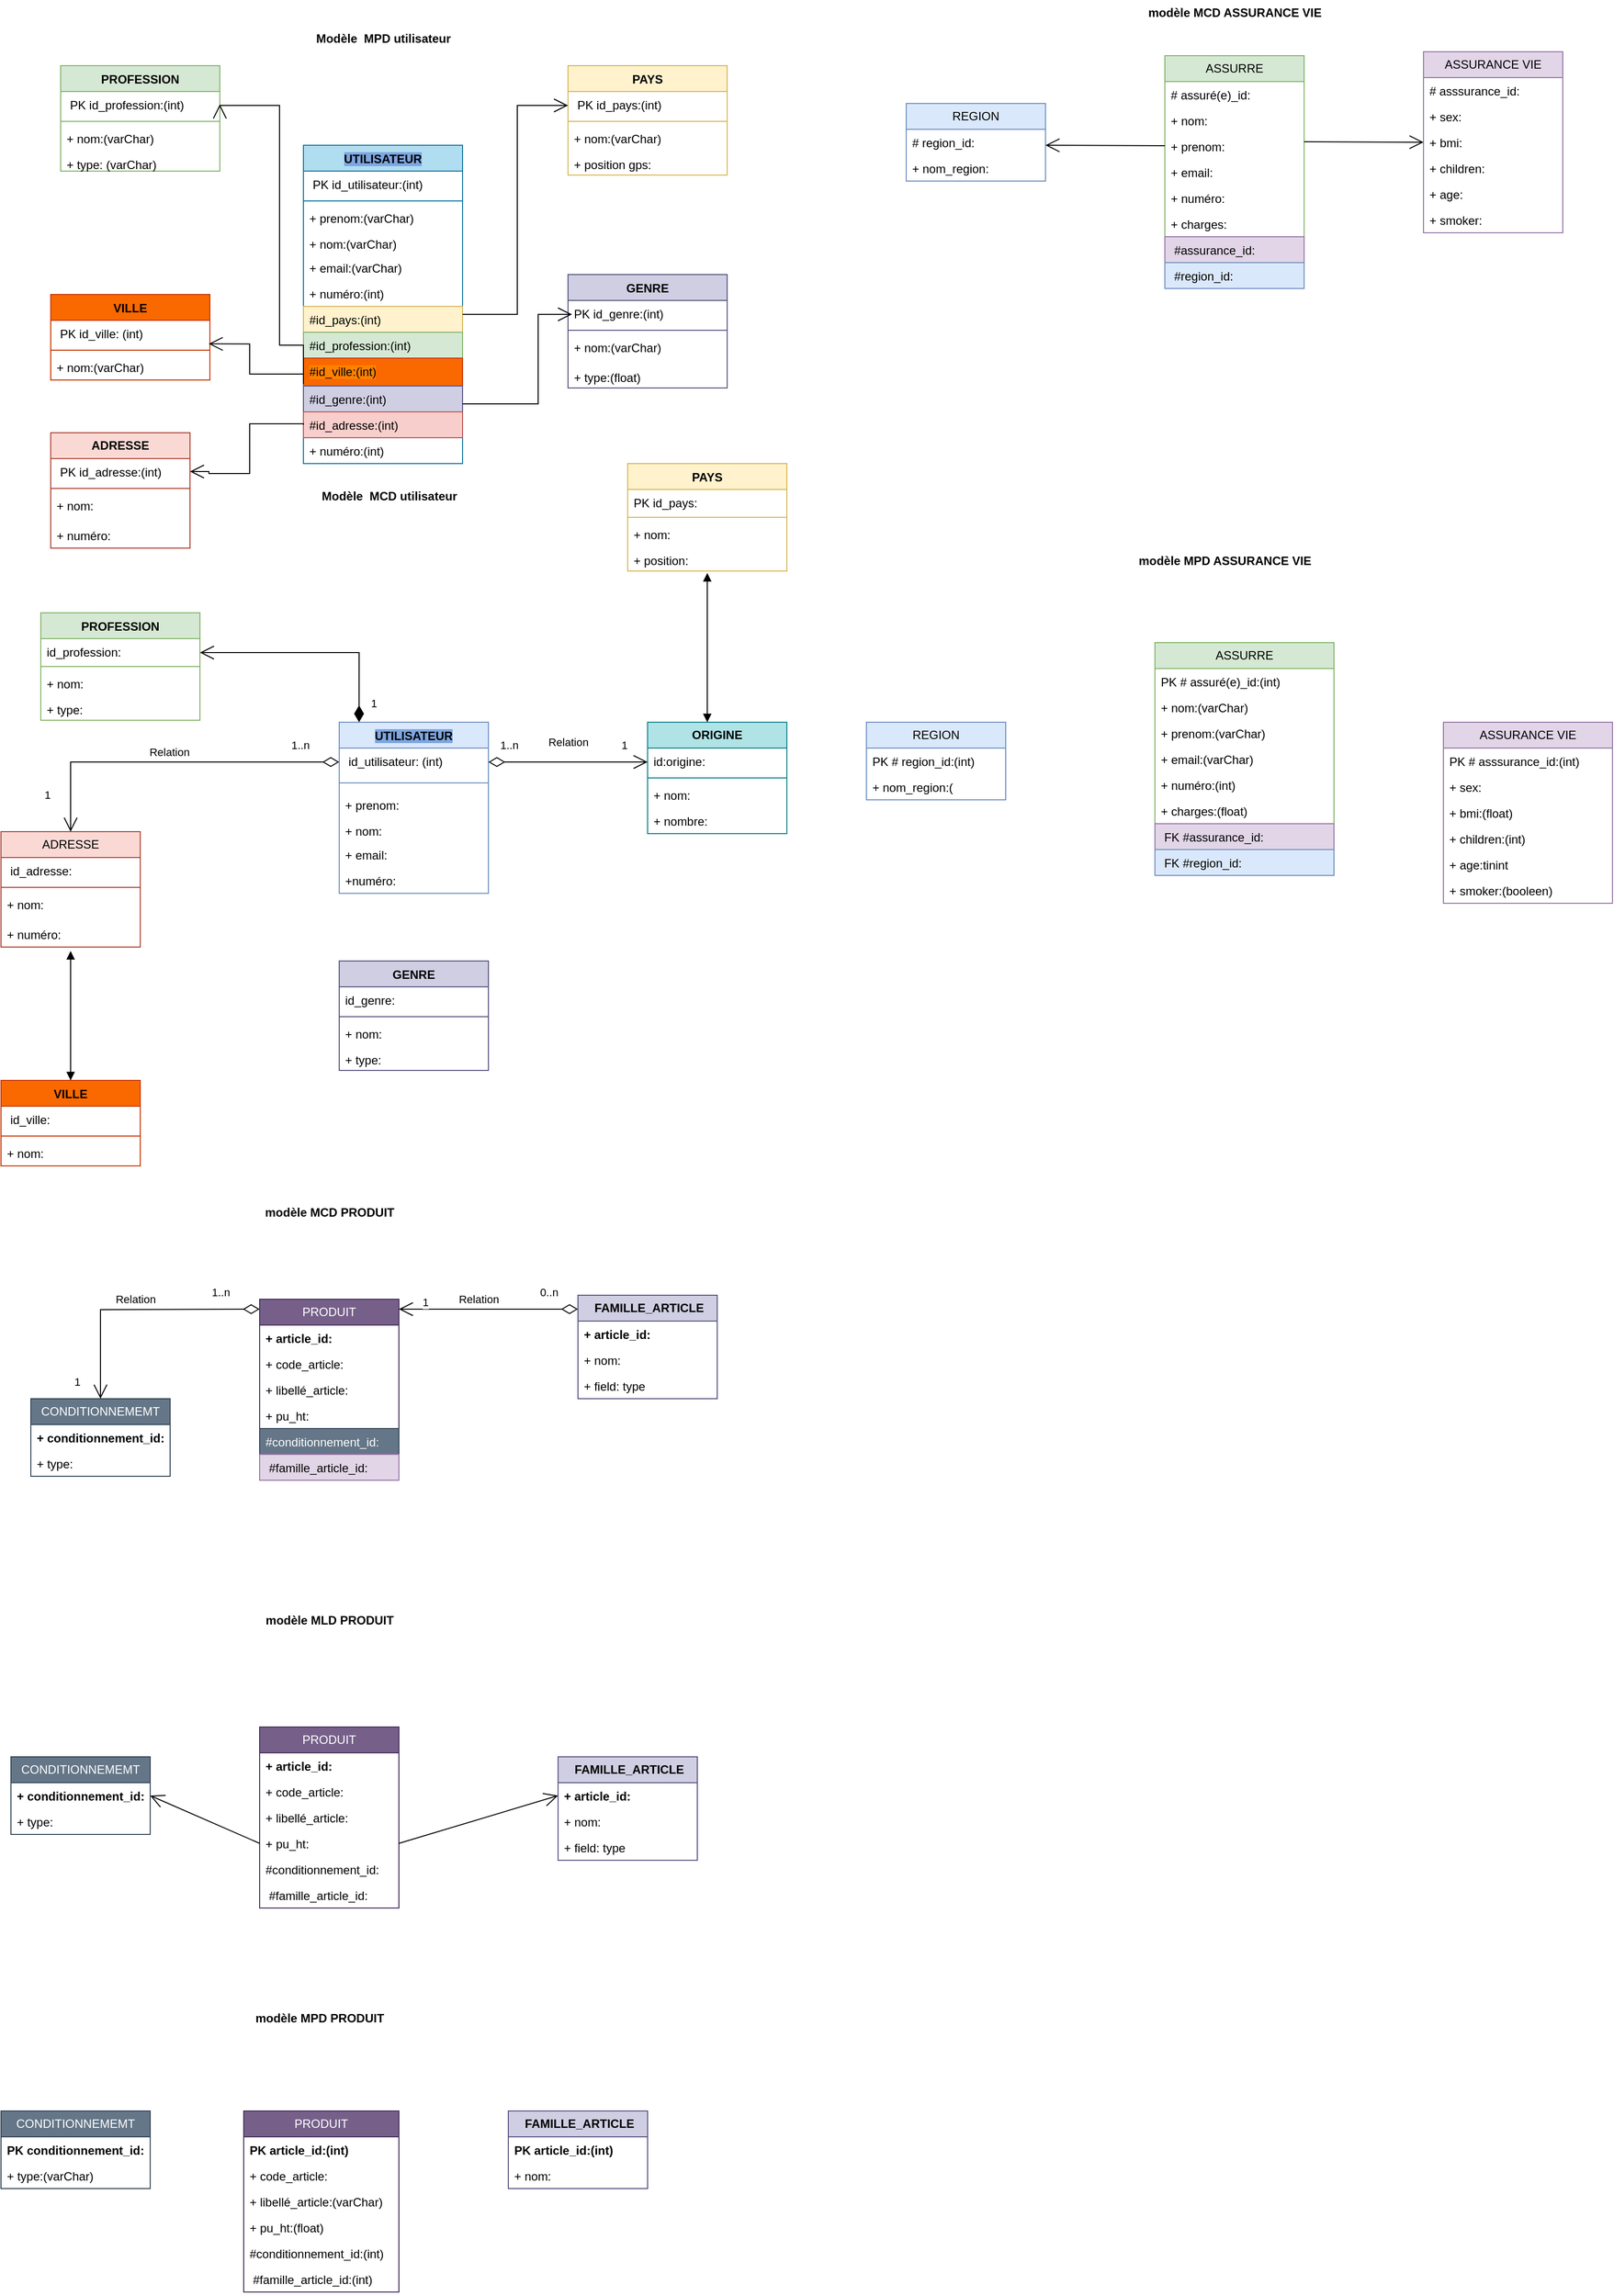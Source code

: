 <mxfile version="21.0.6" type="github">
  <diagram name="Page-1" id="-MoPRSJ0ztHnOSRFyJmR">
    <mxGraphModel dx="794" dy="422" grid="1" gridSize="10" guides="1" tooltips="1" connect="1" arrows="1" fold="1" page="1" pageScale="1" pageWidth="827" pageHeight="1169" math="0" shadow="0">
      <root>
        <mxCell id="0" />
        <mxCell id="1" parent="0" />
        <mxCell id="WZtwjcjEcg0mqy3ExXSP-1" value="&lt;span style=&quot;background-color: rgb(126, 166, 224);&quot;&gt;UTILISATEUR&lt;/span&gt;" style="swimlane;fontStyle=1;align=center;verticalAlign=top;childLayout=stackLayout;horizontal=1;startSize=26;horizontalStack=0;resizeParent=1;resizeParentMax=0;resizeLast=0;collapsible=1;marginBottom=0;whiteSpace=wrap;html=1;fillColor=#b1ddf0;strokeColor=#10739e;" parent="1" vertex="1">
          <mxGeometry x="334" y="180" width="160" height="320" as="geometry" />
        </mxCell>
        <mxCell id="WZtwjcjEcg0mqy3ExXSP-2" value="&amp;nbsp;PK id_utilisateur:(int) " style="text;strokeColor=none;fillColor=none;align=left;verticalAlign=top;spacingLeft=4;spacingRight=4;overflow=hidden;rotatable=0;points=[[0,0.5],[1,0.5]];portConstraint=eastwest;whiteSpace=wrap;html=1;" parent="WZtwjcjEcg0mqy3ExXSP-1" vertex="1">
          <mxGeometry y="26" width="160" height="26" as="geometry" />
        </mxCell>
        <mxCell id="WZtwjcjEcg0mqy3ExXSP-3" value="" style="line;strokeWidth=1;fillColor=none;align=left;verticalAlign=middle;spacingTop=-1;spacingLeft=3;spacingRight=3;rotatable=0;labelPosition=right;points=[];portConstraint=eastwest;strokeColor=inherit;" parent="WZtwjcjEcg0mqy3ExXSP-1" vertex="1">
          <mxGeometry y="52" width="160" height="8" as="geometry" />
        </mxCell>
        <mxCell id="WZtwjcjEcg0mqy3ExXSP-4" value="+ prenom:(varChar)" style="text;strokeColor=none;fillColor=none;align=left;verticalAlign=top;spacingLeft=4;spacingRight=4;overflow=hidden;rotatable=0;points=[[0,0.5],[1,0.5]];portConstraint=eastwest;whiteSpace=wrap;html=1;" parent="WZtwjcjEcg0mqy3ExXSP-1" vertex="1">
          <mxGeometry y="60" width="160" height="26" as="geometry" />
        </mxCell>
        <mxCell id="WZtwjcjEcg0mqy3ExXSP-13" value="+ nom:(varChar) " style="text;strokeColor=none;fillColor=none;align=left;verticalAlign=top;spacingLeft=4;spacingRight=4;overflow=hidden;rotatable=0;points=[[0,0.5],[1,0.5]];portConstraint=eastwest;whiteSpace=wrap;html=1;" parent="WZtwjcjEcg0mqy3ExXSP-1" vertex="1">
          <mxGeometry y="86" width="160" height="24" as="geometry" />
        </mxCell>
        <mxCell id="WZtwjcjEcg0mqy3ExXSP-14" value="+ email:(varChar) " style="text;strokeColor=none;fillColor=none;align=left;verticalAlign=top;spacingLeft=4;spacingRight=4;overflow=hidden;rotatable=0;points=[[0,0.5],[1,0.5]];portConstraint=eastwest;whiteSpace=wrap;html=1;" parent="WZtwjcjEcg0mqy3ExXSP-1" vertex="1">
          <mxGeometry y="110" width="160" height="26" as="geometry" />
        </mxCell>
        <mxCell id="sIfNN0tsZgpvWgGrY86c-90" value="+ numéro:(int) " style="text;strokeColor=none;fillColor=none;align=left;verticalAlign=top;spacingLeft=4;spacingRight=4;overflow=hidden;rotatable=0;points=[[0,0.5],[1,0.5]];portConstraint=eastwest;whiteSpace=wrap;html=1;" vertex="1" parent="WZtwjcjEcg0mqy3ExXSP-1">
          <mxGeometry y="136" width="160" height="26" as="geometry" />
        </mxCell>
        <mxCell id="WZtwjcjEcg0mqy3ExXSP-17" value="#id_pays:(int) " style="text;strokeColor=#d6b656;fillColor=#fff2cc;align=left;verticalAlign=top;spacingLeft=4;spacingRight=4;overflow=hidden;rotatable=0;points=[[0,0.5],[1,0.5]];portConstraint=eastwest;whiteSpace=wrap;html=1;" parent="WZtwjcjEcg0mqy3ExXSP-1" vertex="1">
          <mxGeometry y="162" width="160" height="26" as="geometry" />
        </mxCell>
        <mxCell id="WZtwjcjEcg0mqy3ExXSP-15" value="&lt;span style=&quot;background-color: rgb(213, 232, 212);&quot;&gt;#id_profession:(int)&lt;/span&gt;" style="text;strokeColor=#82b366;fillColor=#d5e8d4;align=left;verticalAlign=top;spacingLeft=4;spacingRight=4;overflow=hidden;rotatable=0;points=[[0,0.5],[1,0.5]];portConstraint=eastwest;whiteSpace=wrap;html=1;" parent="WZtwjcjEcg0mqy3ExXSP-1" vertex="1">
          <mxGeometry y="188" width="160" height="26" as="geometry" />
        </mxCell>
        <mxCell id="WZtwjcjEcg0mqy3ExXSP-16" value="&lt;span style=&quot;background-color: rgb(255, 128, 0);&quot;&gt;#id_ville:(int) &lt;/span&gt;" style="text;strokeColor=#C73500;fillColor=#fa6800;align=left;verticalAlign=top;spacingLeft=4;spacingRight=4;overflow=hidden;rotatable=0;points=[[0,0.5],[1,0.5]];portConstraint=eastwest;whiteSpace=wrap;html=1;fontColor=#000000;" parent="WZtwjcjEcg0mqy3ExXSP-1" vertex="1">
          <mxGeometry y="214" width="160" height="28" as="geometry" />
        </mxCell>
        <mxCell id="WZtwjcjEcg0mqy3ExXSP-18" value="#id_genre:(int)" style="text;strokeColor=#56517e;fillColor=#d0cee2;align=left;verticalAlign=top;spacingLeft=4;spacingRight=4;overflow=hidden;rotatable=0;points=[[0,0.5],[1,0.5]];portConstraint=eastwest;whiteSpace=wrap;html=1;" parent="WZtwjcjEcg0mqy3ExXSP-1" vertex="1">
          <mxGeometry y="242" width="160" height="26" as="geometry" />
        </mxCell>
        <mxCell id="sIfNN0tsZgpvWgGrY86c-118" value="#id_adresse:(int) " style="text;strokeColor=#b85450;fillColor=#f8cecc;align=left;verticalAlign=top;spacingLeft=4;spacingRight=4;overflow=hidden;rotatable=0;points=[[0,0.5],[1,0.5]];portConstraint=eastwest;whiteSpace=wrap;html=1;" vertex="1" parent="WZtwjcjEcg0mqy3ExXSP-1">
          <mxGeometry y="268" width="160" height="26" as="geometry" />
        </mxCell>
        <mxCell id="sIfNN0tsZgpvWgGrY86c-119" value="+ numéro:(int) " style="text;strokeColor=none;fillColor=none;align=left;verticalAlign=top;spacingLeft=4;spacingRight=4;overflow=hidden;rotatable=0;points=[[0,0.5],[1,0.5]];portConstraint=eastwest;whiteSpace=wrap;html=1;" vertex="1" parent="WZtwjcjEcg0mqy3ExXSP-1">
          <mxGeometry y="294" width="160" height="26" as="geometry" />
        </mxCell>
        <mxCell id="WZtwjcjEcg0mqy3ExXSP-20" value="PROFESSION" style="swimlane;fontStyle=1;align=center;verticalAlign=top;childLayout=stackLayout;horizontal=1;startSize=26;horizontalStack=0;resizeParent=1;resizeParentMax=0;resizeLast=0;collapsible=1;marginBottom=0;whiteSpace=wrap;html=1;fillColor=#d5e8d4;strokeColor=#82b366;" parent="1" vertex="1">
          <mxGeometry x="90" y="100" width="160" height="106" as="geometry" />
        </mxCell>
        <mxCell id="WZtwjcjEcg0mqy3ExXSP-21" value="&amp;nbsp;PK id_profession:(int) " style="text;strokeColor=none;fillColor=none;align=left;verticalAlign=top;spacingLeft=4;spacingRight=4;overflow=hidden;rotatable=0;points=[[0,0.5],[1,0.5]];portConstraint=eastwest;whiteSpace=wrap;html=1;" parent="WZtwjcjEcg0mqy3ExXSP-20" vertex="1">
          <mxGeometry y="26" width="160" height="26" as="geometry" />
        </mxCell>
        <mxCell id="WZtwjcjEcg0mqy3ExXSP-22" value="" style="line;strokeWidth=1;fillColor=none;align=left;verticalAlign=middle;spacingTop=-1;spacingLeft=3;spacingRight=3;rotatable=0;labelPosition=right;points=[];portConstraint=eastwest;strokeColor=inherit;" parent="WZtwjcjEcg0mqy3ExXSP-20" vertex="1">
          <mxGeometry y="52" width="160" height="8" as="geometry" />
        </mxCell>
        <mxCell id="WZtwjcjEcg0mqy3ExXSP-23" value="+ nom:(varChar)" style="text;strokeColor=none;fillColor=none;align=left;verticalAlign=top;spacingLeft=4;spacingRight=4;overflow=hidden;rotatable=0;points=[[0,0.5],[1,0.5]];portConstraint=eastwest;whiteSpace=wrap;html=1;" parent="WZtwjcjEcg0mqy3ExXSP-20" vertex="1">
          <mxGeometry y="60" width="160" height="26" as="geometry" />
        </mxCell>
        <mxCell id="WZtwjcjEcg0mqy3ExXSP-24" value="+ type: (varChar)" style="text;strokeColor=none;fillColor=none;align=left;verticalAlign=top;spacingLeft=4;spacingRight=4;overflow=hidden;rotatable=0;points=[[0,0.5],[1,0.5]];portConstraint=eastwest;whiteSpace=wrap;html=1;" parent="WZtwjcjEcg0mqy3ExXSP-20" vertex="1">
          <mxGeometry y="86" width="160" height="20" as="geometry" />
        </mxCell>
        <mxCell id="WZtwjcjEcg0mqy3ExXSP-31" value="VILLE" style="swimlane;fontStyle=1;align=center;verticalAlign=top;childLayout=stackLayout;horizontal=1;startSize=26;horizontalStack=0;resizeParent=1;resizeParentMax=0;resizeLast=0;collapsible=1;marginBottom=0;whiteSpace=wrap;html=1;fillColor=#fa6800;fontColor=#000000;strokeColor=#C73500;" parent="1" vertex="1">
          <mxGeometry x="80" y="330" width="160" height="86" as="geometry" />
        </mxCell>
        <mxCell id="WZtwjcjEcg0mqy3ExXSP-32" value="&amp;nbsp;PK id_ville: (int)" style="text;strokeColor=none;fillColor=none;align=left;verticalAlign=top;spacingLeft=4;spacingRight=4;overflow=hidden;rotatable=0;points=[[0,0.5],[1,0.5]];portConstraint=eastwest;whiteSpace=wrap;html=1;" parent="WZtwjcjEcg0mqy3ExXSP-31" vertex="1">
          <mxGeometry y="26" width="160" height="26" as="geometry" />
        </mxCell>
        <mxCell id="WZtwjcjEcg0mqy3ExXSP-33" value="" style="line;strokeWidth=1;fillColor=none;align=left;verticalAlign=middle;spacingTop=-1;spacingLeft=3;spacingRight=3;rotatable=0;labelPosition=right;points=[];portConstraint=eastwest;strokeColor=inherit;" parent="WZtwjcjEcg0mqy3ExXSP-31" vertex="1">
          <mxGeometry y="52" width="160" height="8" as="geometry" />
        </mxCell>
        <mxCell id="WZtwjcjEcg0mqy3ExXSP-34" value="+ nom:(varChar)" style="text;strokeColor=none;fillColor=none;align=left;verticalAlign=top;spacingLeft=4;spacingRight=4;overflow=hidden;rotatable=0;points=[[0,0.5],[1,0.5]];portConstraint=eastwest;whiteSpace=wrap;html=1;" parent="WZtwjcjEcg0mqy3ExXSP-31" vertex="1">
          <mxGeometry y="60" width="160" height="26" as="geometry" />
        </mxCell>
        <mxCell id="WZtwjcjEcg0mqy3ExXSP-36" value="PAYS" style="swimlane;fontStyle=1;align=center;verticalAlign=top;childLayout=stackLayout;horizontal=1;startSize=26;horizontalStack=0;resizeParent=1;resizeParentMax=0;resizeLast=0;collapsible=1;marginBottom=0;whiteSpace=wrap;html=1;fillColor=#fff2cc;strokeColor=#d6b656;" parent="1" vertex="1">
          <mxGeometry x="600" y="100" width="160" height="110" as="geometry" />
        </mxCell>
        <mxCell id="WZtwjcjEcg0mqy3ExXSP-37" value="&amp;nbsp;PK id_pays:(int) " style="text;strokeColor=none;fillColor=none;align=left;verticalAlign=top;spacingLeft=4;spacingRight=4;overflow=hidden;rotatable=0;points=[[0,0.5],[1,0.5]];portConstraint=eastwest;whiteSpace=wrap;html=1;" parent="WZtwjcjEcg0mqy3ExXSP-36" vertex="1">
          <mxGeometry y="26" width="160" height="26" as="geometry" />
        </mxCell>
        <mxCell id="WZtwjcjEcg0mqy3ExXSP-38" value="" style="line;strokeWidth=1;fillColor=none;align=left;verticalAlign=middle;spacingTop=-1;spacingLeft=3;spacingRight=3;rotatable=0;labelPosition=right;points=[];portConstraint=eastwest;strokeColor=inherit;" parent="WZtwjcjEcg0mqy3ExXSP-36" vertex="1">
          <mxGeometry y="52" width="160" height="8" as="geometry" />
        </mxCell>
        <mxCell id="WZtwjcjEcg0mqy3ExXSP-39" value="+ nom:(varChar)" style="text;strokeColor=none;fillColor=none;align=left;verticalAlign=top;spacingLeft=4;spacingRight=4;overflow=hidden;rotatable=0;points=[[0,0.5],[1,0.5]];portConstraint=eastwest;whiteSpace=wrap;html=1;" parent="WZtwjcjEcg0mqy3ExXSP-36" vertex="1">
          <mxGeometry y="60" width="160" height="26" as="geometry" />
        </mxCell>
        <mxCell id="WZtwjcjEcg0mqy3ExXSP-40" value="+ position gps:" style="text;strokeColor=none;fillColor=none;align=left;verticalAlign=top;spacingLeft=4;spacingRight=4;overflow=hidden;rotatable=0;points=[[0,0.5],[1,0.5]];portConstraint=eastwest;whiteSpace=wrap;html=1;" parent="WZtwjcjEcg0mqy3ExXSP-36" vertex="1">
          <mxGeometry y="86" width="160" height="24" as="geometry" />
        </mxCell>
        <mxCell id="WZtwjcjEcg0mqy3ExXSP-41" value="GENRE" style="swimlane;fontStyle=1;align=center;verticalAlign=top;childLayout=stackLayout;horizontal=1;startSize=26;horizontalStack=0;resizeParent=1;resizeParentMax=0;resizeLast=0;collapsible=1;marginBottom=0;whiteSpace=wrap;html=1;fillColor=#d0cee2;strokeColor=#56517e;" parent="1" vertex="1">
          <mxGeometry x="600" y="310" width="160" height="114" as="geometry" />
        </mxCell>
        <mxCell id="WZtwjcjEcg0mqy3ExXSP-42" value="PK id_genre:(int)" style="text;strokeColor=none;fillColor=none;align=left;verticalAlign=top;spacingLeft=4;spacingRight=4;overflow=hidden;rotatable=0;points=[[0,0.5],[1,0.5]];portConstraint=eastwest;whiteSpace=wrap;html=1;" parent="WZtwjcjEcg0mqy3ExXSP-41" vertex="1">
          <mxGeometry y="26" width="160" height="26" as="geometry" />
        </mxCell>
        <mxCell id="WZtwjcjEcg0mqy3ExXSP-43" value="" style="line;strokeWidth=1;fillColor=none;align=left;verticalAlign=middle;spacingTop=-1;spacingLeft=3;spacingRight=3;rotatable=0;labelPosition=right;points=[];portConstraint=eastwest;strokeColor=inherit;" parent="WZtwjcjEcg0mqy3ExXSP-41" vertex="1">
          <mxGeometry y="52" width="160" height="8" as="geometry" />
        </mxCell>
        <mxCell id="WZtwjcjEcg0mqy3ExXSP-44" value="+ nom:(varChar)" style="text;strokeColor=none;fillColor=none;align=left;verticalAlign=top;spacingLeft=4;spacingRight=4;overflow=hidden;rotatable=0;points=[[0,0.5],[1,0.5]];portConstraint=eastwest;whiteSpace=wrap;html=1;" parent="WZtwjcjEcg0mqy3ExXSP-41" vertex="1">
          <mxGeometry y="60" width="160" height="30" as="geometry" />
        </mxCell>
        <mxCell id="WZtwjcjEcg0mqy3ExXSP-45" value="+ type:(float) " style="text;strokeColor=none;fillColor=none;align=left;verticalAlign=top;spacingLeft=4;spacingRight=4;overflow=hidden;rotatable=0;points=[[0,0.5],[1,0.5]];portConstraint=eastwest;whiteSpace=wrap;html=1;" parent="WZtwjcjEcg0mqy3ExXSP-41" vertex="1">
          <mxGeometry y="90" width="160" height="24" as="geometry" />
        </mxCell>
        <mxCell id="WZtwjcjEcg0mqy3ExXSP-52" value="Modèle&amp;nbsp; MPD utilisateur" style="text;align=center;fontStyle=1;verticalAlign=middle;spacingLeft=3;spacingRight=3;strokeColor=none;rotatable=0;points=[[0,0.5],[1,0.5]];portConstraint=eastwest;html=1;" parent="1" vertex="1">
          <mxGeometry x="294" y="60" width="240" height="26" as="geometry" />
        </mxCell>
        <mxCell id="WZtwjcjEcg0mqy3ExXSP-53" value="&lt;span style=&quot;background-color: rgb(126, 166, 224);&quot;&gt;UTILISATEUR&lt;/span&gt;" style="swimlane;fontStyle=1;align=center;verticalAlign=top;childLayout=stackLayout;horizontal=1;startSize=26;horizontalStack=0;resizeParent=1;resizeParentMax=0;resizeLast=0;collapsible=1;marginBottom=0;whiteSpace=wrap;html=1;fillColor=#dae8fc;strokeColor=#6c8ebf;" parent="1" vertex="1">
          <mxGeometry x="370" y="760" width="150" height="172" as="geometry" />
        </mxCell>
        <mxCell id="WZtwjcjEcg0mqy3ExXSP-54" value="&amp;nbsp;id_utilisateur: (int)" style="text;strokeColor=none;fillColor=none;align=left;verticalAlign=top;spacingLeft=4;spacingRight=4;overflow=hidden;rotatable=0;points=[[0,0.5],[1,0.5]];portConstraint=eastwest;whiteSpace=wrap;html=1;" parent="WZtwjcjEcg0mqy3ExXSP-53" vertex="1">
          <mxGeometry y="26" width="150" height="26" as="geometry" />
        </mxCell>
        <mxCell id="WZtwjcjEcg0mqy3ExXSP-55" value="" style="line;strokeWidth=1;fillColor=none;align=left;verticalAlign=middle;spacingTop=-1;spacingLeft=3;spacingRight=3;rotatable=0;labelPosition=right;points=[];portConstraint=eastwest;strokeColor=inherit;" parent="WZtwjcjEcg0mqy3ExXSP-53" vertex="1">
          <mxGeometry y="52" width="150" height="18" as="geometry" />
        </mxCell>
        <mxCell id="WZtwjcjEcg0mqy3ExXSP-56" value="+ prenom:" style="text;strokeColor=none;fillColor=none;align=left;verticalAlign=top;spacingLeft=4;spacingRight=4;overflow=hidden;rotatable=0;points=[[0,0.5],[1,0.5]];portConstraint=eastwest;whiteSpace=wrap;html=1;" parent="WZtwjcjEcg0mqy3ExXSP-53" vertex="1">
          <mxGeometry y="70" width="150" height="26" as="geometry" />
        </mxCell>
        <mxCell id="WZtwjcjEcg0mqy3ExXSP-57" value="+ nom: " style="text;strokeColor=none;fillColor=none;align=left;verticalAlign=top;spacingLeft=4;spacingRight=4;overflow=hidden;rotatable=0;points=[[0,0.5],[1,0.5]];portConstraint=eastwest;whiteSpace=wrap;html=1;" parent="WZtwjcjEcg0mqy3ExXSP-53" vertex="1">
          <mxGeometry y="96" width="150" height="24" as="geometry" />
        </mxCell>
        <mxCell id="WZtwjcjEcg0mqy3ExXSP-58" value="+ email: " style="text;strokeColor=none;fillColor=none;align=left;verticalAlign=top;spacingLeft=4;spacingRight=4;overflow=hidden;rotatable=0;points=[[0,0.5],[1,0.5]];portConstraint=eastwest;whiteSpace=wrap;html=1;" parent="WZtwjcjEcg0mqy3ExXSP-53" vertex="1">
          <mxGeometry y="120" width="150" height="26" as="geometry" />
        </mxCell>
        <mxCell id="sIfNN0tsZgpvWgGrY86c-89" value="+numéro: " style="text;strokeColor=none;fillColor=none;align=left;verticalAlign=top;spacingLeft=4;spacingRight=4;overflow=hidden;rotatable=0;points=[[0,0.5],[1,0.5]];portConstraint=eastwest;whiteSpace=wrap;html=1;" vertex="1" parent="WZtwjcjEcg0mqy3ExXSP-53">
          <mxGeometry y="146" width="150" height="26" as="geometry" />
        </mxCell>
        <mxCell id="WZtwjcjEcg0mqy3ExXSP-64" value="GENRE" style="swimlane;fontStyle=1;align=center;verticalAlign=top;childLayout=stackLayout;horizontal=1;startSize=26;horizontalStack=0;resizeParent=1;resizeParentMax=0;resizeLast=0;collapsible=1;marginBottom=0;whiteSpace=wrap;html=1;fillColor=#d0cee2;strokeColor=#56517e;" parent="1" vertex="1">
          <mxGeometry x="370" y="1000" width="150" height="110" as="geometry" />
        </mxCell>
        <mxCell id="WZtwjcjEcg0mqy3ExXSP-65" value="id_genre: " style="text;strokeColor=none;fillColor=none;align=left;verticalAlign=top;spacingLeft=4;spacingRight=4;overflow=hidden;rotatable=0;points=[[0,0.5],[1,0.5]];portConstraint=eastwest;whiteSpace=wrap;html=1;" parent="WZtwjcjEcg0mqy3ExXSP-64" vertex="1">
          <mxGeometry y="26" width="150" height="26" as="geometry" />
        </mxCell>
        <mxCell id="WZtwjcjEcg0mqy3ExXSP-66" value="" style="line;strokeWidth=1;fillColor=none;align=left;verticalAlign=middle;spacingTop=-1;spacingLeft=3;spacingRight=3;rotatable=0;labelPosition=right;points=[];portConstraint=eastwest;strokeColor=inherit;" parent="WZtwjcjEcg0mqy3ExXSP-64" vertex="1">
          <mxGeometry y="52" width="150" height="8" as="geometry" />
        </mxCell>
        <mxCell id="WZtwjcjEcg0mqy3ExXSP-67" value="+ nom:" style="text;strokeColor=none;fillColor=none;align=left;verticalAlign=top;spacingLeft=4;spacingRight=4;overflow=hidden;rotatable=0;points=[[0,0.5],[1,0.5]];portConstraint=eastwest;whiteSpace=wrap;html=1;" parent="WZtwjcjEcg0mqy3ExXSP-64" vertex="1">
          <mxGeometry y="60" width="150" height="26" as="geometry" />
        </mxCell>
        <mxCell id="WZtwjcjEcg0mqy3ExXSP-68" value="+ type: " style="text;strokeColor=none;fillColor=none;align=left;verticalAlign=top;spacingLeft=4;spacingRight=4;overflow=hidden;rotatable=0;points=[[0,0.5],[1,0.5]];portConstraint=eastwest;whiteSpace=wrap;html=1;" parent="WZtwjcjEcg0mqy3ExXSP-64" vertex="1">
          <mxGeometry y="86" width="150" height="24" as="geometry" />
        </mxCell>
        <mxCell id="WZtwjcjEcg0mqy3ExXSP-69" value="PAYS" style="swimlane;fontStyle=1;align=center;verticalAlign=top;childLayout=stackLayout;horizontal=1;startSize=26;horizontalStack=0;resizeParent=1;resizeParentMax=0;resizeLast=0;collapsible=1;marginBottom=0;whiteSpace=wrap;html=1;fillColor=#fff2cc;strokeColor=#d6b656;" parent="1" vertex="1">
          <mxGeometry x="660" y="500" width="160" height="108" as="geometry" />
        </mxCell>
        <mxCell id="WZtwjcjEcg0mqy3ExXSP-70" value="PK id_pays: " style="text;strokeColor=none;fillColor=none;align=left;verticalAlign=top;spacingLeft=4;spacingRight=4;overflow=hidden;rotatable=0;points=[[0,0.5],[1,0.5]];portConstraint=eastwest;whiteSpace=wrap;html=1;" parent="WZtwjcjEcg0mqy3ExXSP-69" vertex="1">
          <mxGeometry y="26" width="160" height="24" as="geometry" />
        </mxCell>
        <mxCell id="WZtwjcjEcg0mqy3ExXSP-71" value="" style="line;strokeWidth=1;fillColor=none;align=left;verticalAlign=middle;spacingTop=-1;spacingLeft=3;spacingRight=3;rotatable=0;labelPosition=right;points=[];portConstraint=eastwest;strokeColor=inherit;" parent="WZtwjcjEcg0mqy3ExXSP-69" vertex="1">
          <mxGeometry y="50" width="160" height="8" as="geometry" />
        </mxCell>
        <mxCell id="WZtwjcjEcg0mqy3ExXSP-72" value="+ nom:" style="text;strokeColor=none;fillColor=none;align=left;verticalAlign=top;spacingLeft=4;spacingRight=4;overflow=hidden;rotatable=0;points=[[0,0.5],[1,0.5]];portConstraint=eastwest;whiteSpace=wrap;html=1;" parent="WZtwjcjEcg0mqy3ExXSP-69" vertex="1">
          <mxGeometry y="58" width="160" height="26" as="geometry" />
        </mxCell>
        <mxCell id="WZtwjcjEcg0mqy3ExXSP-73" value="+ position: " style="text;strokeColor=none;fillColor=none;align=left;verticalAlign=top;spacingLeft=4;spacingRight=4;overflow=hidden;rotatable=0;points=[[0,0.5],[1,0.5]];portConstraint=eastwest;whiteSpace=wrap;html=1;" parent="WZtwjcjEcg0mqy3ExXSP-69" vertex="1">
          <mxGeometry y="84" width="160" height="24" as="geometry" />
        </mxCell>
        <mxCell id="sIfNN0tsZgpvWgGrY86c-1" value="PROFESSION" style="swimlane;fontStyle=1;align=center;verticalAlign=top;childLayout=stackLayout;horizontal=1;startSize=26;horizontalStack=0;resizeParent=1;resizeParentMax=0;resizeLast=0;collapsible=1;marginBottom=0;whiteSpace=wrap;html=1;fillColor=#d5e8d4;strokeColor=#82b366;" vertex="1" parent="1">
          <mxGeometry x="70" y="650" width="160" height="108" as="geometry" />
        </mxCell>
        <mxCell id="sIfNN0tsZgpvWgGrY86c-2" value="id_profession: " style="text;strokeColor=none;fillColor=none;align=left;verticalAlign=top;spacingLeft=4;spacingRight=4;overflow=hidden;rotatable=0;points=[[0,0.5],[1,0.5]];portConstraint=eastwest;whiteSpace=wrap;html=1;" vertex="1" parent="sIfNN0tsZgpvWgGrY86c-1">
          <mxGeometry y="26" width="160" height="24" as="geometry" />
        </mxCell>
        <mxCell id="sIfNN0tsZgpvWgGrY86c-3" value="" style="line;strokeWidth=1;fillColor=none;align=left;verticalAlign=middle;spacingTop=-1;spacingLeft=3;spacingRight=3;rotatable=0;labelPosition=right;points=[];portConstraint=eastwest;strokeColor=inherit;" vertex="1" parent="sIfNN0tsZgpvWgGrY86c-1">
          <mxGeometry y="50" width="160" height="8" as="geometry" />
        </mxCell>
        <mxCell id="sIfNN0tsZgpvWgGrY86c-4" value="+ nom:" style="text;strokeColor=none;fillColor=none;align=left;verticalAlign=top;spacingLeft=4;spacingRight=4;overflow=hidden;rotatable=0;points=[[0,0.5],[1,0.5]];portConstraint=eastwest;whiteSpace=wrap;html=1;" vertex="1" parent="sIfNN0tsZgpvWgGrY86c-1">
          <mxGeometry y="58" width="160" height="26" as="geometry" />
        </mxCell>
        <mxCell id="sIfNN0tsZgpvWgGrY86c-5" value="+ type: " style="text;strokeColor=none;fillColor=none;align=left;verticalAlign=top;spacingLeft=4;spacingRight=4;overflow=hidden;rotatable=0;points=[[0,0.5],[1,0.5]];portConstraint=eastwest;whiteSpace=wrap;html=1;" vertex="1" parent="sIfNN0tsZgpvWgGrY86c-1">
          <mxGeometry y="84" width="160" height="24" as="geometry" />
        </mxCell>
        <mxCell id="sIfNN0tsZgpvWgGrY86c-6" value="VILLE" style="swimlane;fontStyle=1;align=center;verticalAlign=top;childLayout=stackLayout;horizontal=1;startSize=26;horizontalStack=0;resizeParent=1;resizeParentMax=0;resizeLast=0;collapsible=1;marginBottom=0;whiteSpace=wrap;html=1;fillColor=#FA6800;fontColor=#000000;strokeColor=#C73500;" vertex="1" parent="1">
          <mxGeometry x="30" y="1120" width="140" height="86" as="geometry" />
        </mxCell>
        <mxCell id="sIfNN0tsZgpvWgGrY86c-7" value="&amp;nbsp;id_ville: " style="text;strokeColor=none;fillColor=none;align=left;verticalAlign=top;spacingLeft=4;spacingRight=4;overflow=hidden;rotatable=0;points=[[0,0.5],[1,0.5]];portConstraint=eastwest;whiteSpace=wrap;html=1;" vertex="1" parent="sIfNN0tsZgpvWgGrY86c-6">
          <mxGeometry y="26" width="140" height="26" as="geometry" />
        </mxCell>
        <mxCell id="sIfNN0tsZgpvWgGrY86c-8" value="" style="line;strokeWidth=1;fillColor=none;align=left;verticalAlign=middle;spacingTop=-1;spacingLeft=3;spacingRight=3;rotatable=0;labelPosition=right;points=[];portConstraint=eastwest;strokeColor=inherit;" vertex="1" parent="sIfNN0tsZgpvWgGrY86c-6">
          <mxGeometry y="52" width="140" height="8" as="geometry" />
        </mxCell>
        <mxCell id="sIfNN0tsZgpvWgGrY86c-9" value="+ nom:" style="text;strokeColor=none;fillColor=none;align=left;verticalAlign=top;spacingLeft=4;spacingRight=4;overflow=hidden;rotatable=0;points=[[0,0.5],[1,0.5]];portConstraint=eastwest;whiteSpace=wrap;html=1;" vertex="1" parent="sIfNN0tsZgpvWgGrY86c-6">
          <mxGeometry y="60" width="140" height="26" as="geometry" />
        </mxCell>
        <mxCell id="sIfNN0tsZgpvWgGrY86c-10" value="ADRESSE" style="swimlane;fontStyle=0;childLayout=stackLayout;horizontal=1;startSize=26;fillColor=#fad9d5;horizontalStack=0;resizeParent=1;resizeParentMax=0;resizeLast=0;collapsible=1;marginBottom=0;whiteSpace=wrap;html=1;strokeColor=#ae4132;" vertex="1" parent="1">
          <mxGeometry x="30" y="870" width="140" height="116" as="geometry" />
        </mxCell>
        <mxCell id="sIfNN0tsZgpvWgGrY86c-11" value="&amp;nbsp;id_adresse: " style="text;strokeColor=none;fillColor=none;align=left;verticalAlign=top;spacingLeft=4;spacingRight=4;overflow=hidden;rotatable=0;points=[[0,0.5],[1,0.5]];portConstraint=eastwest;whiteSpace=wrap;html=1;" vertex="1" parent="sIfNN0tsZgpvWgGrY86c-10">
          <mxGeometry y="26" width="140" height="26" as="geometry" />
        </mxCell>
        <mxCell id="sIfNN0tsZgpvWgGrY86c-18" value="" style="line;strokeWidth=1;fillColor=none;align=left;verticalAlign=middle;spacingTop=-1;spacingLeft=3;spacingRight=3;rotatable=0;labelPosition=right;points=[];portConstraint=eastwest;strokeColor=inherit;" vertex="1" parent="sIfNN0tsZgpvWgGrY86c-10">
          <mxGeometry y="52" width="140" height="8" as="geometry" />
        </mxCell>
        <mxCell id="sIfNN0tsZgpvWgGrY86c-12" value="+ nom:" style="text;strokeColor=none;fillColor=none;align=left;verticalAlign=top;spacingLeft=4;spacingRight=4;overflow=hidden;rotatable=0;points=[[0,0.5],[1,0.5]];portConstraint=eastwest;whiteSpace=wrap;html=1;" vertex="1" parent="sIfNN0tsZgpvWgGrY86c-10">
          <mxGeometry y="60" width="140" height="30" as="geometry" />
        </mxCell>
        <mxCell id="sIfNN0tsZgpvWgGrY86c-13" value="+ numéro:" style="text;strokeColor=none;fillColor=none;align=left;verticalAlign=top;spacingLeft=4;spacingRight=4;overflow=hidden;rotatable=0;points=[[0,0.5],[1,0.5]];portConstraint=eastwest;whiteSpace=wrap;html=1;" vertex="1" parent="sIfNN0tsZgpvWgGrY86c-10">
          <mxGeometry y="90" width="140" height="26" as="geometry" />
        </mxCell>
        <mxCell id="sIfNN0tsZgpvWgGrY86c-14" value="&lt;b&gt;ORIGINE&lt;/b&gt;" style="swimlane;fontStyle=0;childLayout=stackLayout;horizontal=1;startSize=26;fillColor=#b0e3e6;horizontalStack=0;resizeParent=1;resizeParentMax=0;resizeLast=0;collapsible=1;marginBottom=0;whiteSpace=wrap;html=1;strokeColor=#0e8088;" vertex="1" parent="1">
          <mxGeometry x="680" y="760" width="140" height="112" as="geometry" />
        </mxCell>
        <mxCell id="sIfNN0tsZgpvWgGrY86c-15" value="id:origine:" style="text;strokeColor=none;fillColor=none;align=left;verticalAlign=top;spacingLeft=4;spacingRight=4;overflow=hidden;rotatable=0;points=[[0,0.5],[1,0.5]];portConstraint=eastwest;whiteSpace=wrap;html=1;" vertex="1" parent="sIfNN0tsZgpvWgGrY86c-14">
          <mxGeometry y="26" width="140" height="26" as="geometry" />
        </mxCell>
        <mxCell id="sIfNN0tsZgpvWgGrY86c-19" value="" style="line;strokeWidth=1;fillColor=none;align=left;verticalAlign=middle;spacingTop=-1;spacingLeft=3;spacingRight=3;rotatable=0;labelPosition=right;points=[];portConstraint=eastwest;strokeColor=inherit;" vertex="1" parent="sIfNN0tsZgpvWgGrY86c-14">
          <mxGeometry y="52" width="140" height="8" as="geometry" />
        </mxCell>
        <mxCell id="sIfNN0tsZgpvWgGrY86c-16" value="+ nom:" style="text;strokeColor=none;fillColor=none;align=left;verticalAlign=top;spacingLeft=4;spacingRight=4;overflow=hidden;rotatable=0;points=[[0,0.5],[1,0.5]];portConstraint=eastwest;whiteSpace=wrap;html=1;" vertex="1" parent="sIfNN0tsZgpvWgGrY86c-14">
          <mxGeometry y="60" width="140" height="26" as="geometry" />
        </mxCell>
        <mxCell id="sIfNN0tsZgpvWgGrY86c-17" value="+ nombre:" style="text;strokeColor=none;fillColor=none;align=left;verticalAlign=top;spacingLeft=4;spacingRight=4;overflow=hidden;rotatable=0;points=[[0,0.5],[1,0.5]];portConstraint=eastwest;whiteSpace=wrap;html=1;" vertex="1" parent="sIfNN0tsZgpvWgGrY86c-14">
          <mxGeometry y="86" width="140" height="26" as="geometry" />
        </mxCell>
        <mxCell id="sIfNN0tsZgpvWgGrY86c-22" value="Relation" style="endArrow=open;html=1;endSize=12;startArrow=diamondThin;startSize=14;startFill=0;edgeStyle=orthogonalEdgeStyle;rounded=0;" edge="1" parent="1" source="WZtwjcjEcg0mqy3ExXSP-54" target="sIfNN0tsZgpvWgGrY86c-10">
          <mxGeometry y="-10" relative="1" as="geometry">
            <mxPoint x="320" y="770" as="sourcePoint" />
            <mxPoint x="70" y="856" as="targetPoint" />
            <Array as="points">
              <mxPoint x="100" y="800" />
            </Array>
            <mxPoint x="-1" as="offset" />
          </mxGeometry>
        </mxCell>
        <mxCell id="sIfNN0tsZgpvWgGrY86c-24" value="1" style="edgeLabel;resizable=0;html=1;align=right;verticalAlign=top;" connectable="0" vertex="1" parent="sIfNN0tsZgpvWgGrY86c-22">
          <mxGeometry x="1" relative="1" as="geometry">
            <mxPoint x="-20" y="-50" as="offset" />
          </mxGeometry>
        </mxCell>
        <mxCell id="sIfNN0tsZgpvWgGrY86c-32" value="1..n" style="edgeLabel;resizable=0;html=1;align=left;verticalAlign=top;" connectable="0" vertex="1" parent="sIfNN0tsZgpvWgGrY86c-22">
          <mxGeometry x="-1" relative="1" as="geometry">
            <mxPoint x="-50" y="-30" as="offset" />
          </mxGeometry>
        </mxCell>
        <mxCell id="sIfNN0tsZgpvWgGrY86c-29" value="Relation" style="endArrow=open;html=1;endSize=12;startArrow=diamondThin;startSize=14;startFill=0;edgeStyle=orthogonalEdgeStyle;rounded=0;" edge="1" parent="1">
          <mxGeometry y="20" relative="1" as="geometry">
            <mxPoint x="520" y="800" as="sourcePoint" />
            <mxPoint x="680" y="800" as="targetPoint" />
            <mxPoint as="offset" />
          </mxGeometry>
        </mxCell>
        <mxCell id="sIfNN0tsZgpvWgGrY86c-30" value="1..n" style="edgeLabel;resizable=0;html=1;align=left;verticalAlign=top;" connectable="0" vertex="1" parent="sIfNN0tsZgpvWgGrY86c-29">
          <mxGeometry x="-1" relative="1" as="geometry">
            <mxPoint x="10" y="-30" as="offset" />
          </mxGeometry>
        </mxCell>
        <mxCell id="sIfNN0tsZgpvWgGrY86c-31" value="1" style="edgeLabel;resizable=0;html=1;align=right;verticalAlign=top;" connectable="0" vertex="1" parent="sIfNN0tsZgpvWgGrY86c-29">
          <mxGeometry x="1" relative="1" as="geometry">
            <mxPoint x="-20" y="-30" as="offset" />
          </mxGeometry>
        </mxCell>
        <mxCell id="sIfNN0tsZgpvWgGrY86c-33" value="PRODUIT" style="swimlane;fontStyle=0;childLayout=stackLayout;horizontal=1;startSize=26;fillColor=#76608a;horizontalStack=0;resizeParent=1;resizeParentMax=0;resizeLast=0;collapsible=1;marginBottom=0;whiteSpace=wrap;html=1;fontColor=#ffffff;strokeColor=#432D57;" vertex="1" parent="1">
          <mxGeometry x="290" y="1340" width="140" height="182" as="geometry" />
        </mxCell>
        <mxCell id="sIfNN0tsZgpvWgGrY86c-34" value="&lt;b&gt;+ article_id: &lt;/b&gt;" style="text;strokeColor=none;fillColor=none;align=left;verticalAlign=top;spacingLeft=4;spacingRight=4;overflow=hidden;rotatable=0;points=[[0,0.5],[1,0.5]];portConstraint=eastwest;whiteSpace=wrap;html=1;" vertex="1" parent="sIfNN0tsZgpvWgGrY86c-33">
          <mxGeometry y="26" width="140" height="26" as="geometry" />
        </mxCell>
        <mxCell id="sIfNN0tsZgpvWgGrY86c-35" value="+ code_article: " style="text;strokeColor=none;fillColor=none;align=left;verticalAlign=top;spacingLeft=4;spacingRight=4;overflow=hidden;rotatable=0;points=[[0,0.5],[1,0.5]];portConstraint=eastwest;whiteSpace=wrap;html=1;" vertex="1" parent="sIfNN0tsZgpvWgGrY86c-33">
          <mxGeometry y="52" width="140" height="26" as="geometry" />
        </mxCell>
        <mxCell id="sIfNN0tsZgpvWgGrY86c-60" value="+ libellé_article: " style="text;strokeColor=none;fillColor=none;align=left;verticalAlign=top;spacingLeft=4;spacingRight=4;overflow=hidden;rotatable=0;points=[[0,0.5],[1,0.5]];portConstraint=eastwest;whiteSpace=wrap;html=1;" vertex="1" parent="sIfNN0tsZgpvWgGrY86c-33">
          <mxGeometry y="78" width="140" height="26" as="geometry" />
        </mxCell>
        <mxCell id="sIfNN0tsZgpvWgGrY86c-36" value="+ pu_ht: " style="text;strokeColor=none;fillColor=none;align=left;verticalAlign=top;spacingLeft=4;spacingRight=4;overflow=hidden;rotatable=0;points=[[0,0.5],[1,0.5]];portConstraint=eastwest;whiteSpace=wrap;html=1;" vertex="1" parent="sIfNN0tsZgpvWgGrY86c-33">
          <mxGeometry y="104" width="140" height="26" as="geometry" />
        </mxCell>
        <mxCell id="sIfNN0tsZgpvWgGrY86c-49" value="#conditionnement_id: " style="text;strokeColor=#314354;fillColor=#647687;align=left;verticalAlign=top;spacingLeft=4;spacingRight=4;overflow=hidden;rotatable=0;points=[[0,0.5],[1,0.5]];portConstraint=eastwest;whiteSpace=wrap;html=1;fontColor=#ffffff;" vertex="1" parent="sIfNN0tsZgpvWgGrY86c-33">
          <mxGeometry y="130" width="140" height="26" as="geometry" />
        </mxCell>
        <mxCell id="sIfNN0tsZgpvWgGrY86c-50" value="&amp;nbsp;#famille_article_id: " style="text;strokeColor=#9673a6;fillColor=#e1d5e7;align=left;verticalAlign=top;spacingLeft=4;spacingRight=4;overflow=hidden;rotatable=0;points=[[0,0.5],[1,0.5]];portConstraint=eastwest;whiteSpace=wrap;html=1;" vertex="1" parent="sIfNN0tsZgpvWgGrY86c-33">
          <mxGeometry y="156" width="140" height="26" as="geometry" />
        </mxCell>
        <mxCell id="sIfNN0tsZgpvWgGrY86c-37" value="CONDITIONNEMEMT" style="swimlane;fontStyle=0;childLayout=stackLayout;horizontal=1;startSize=26;fillColor=#647687;horizontalStack=0;resizeParent=1;resizeParentMax=0;resizeLast=0;collapsible=1;marginBottom=0;whiteSpace=wrap;html=1;fontColor=#ffffff;strokeColor=#314354;" vertex="1" parent="1">
          <mxGeometry x="60" y="1440" width="140" height="78" as="geometry" />
        </mxCell>
        <mxCell id="sIfNN0tsZgpvWgGrY86c-38" value="&lt;b&gt;+ conditionnement_id: &lt;/b&gt;" style="text;strokeColor=none;fillColor=none;align=left;verticalAlign=top;spacingLeft=4;spacingRight=4;overflow=hidden;rotatable=0;points=[[0,0.5],[1,0.5]];portConstraint=eastwest;whiteSpace=wrap;html=1;" vertex="1" parent="sIfNN0tsZgpvWgGrY86c-37">
          <mxGeometry y="26" width="140" height="26" as="geometry" />
        </mxCell>
        <mxCell id="sIfNN0tsZgpvWgGrY86c-39" value="+ type: " style="text;strokeColor=none;fillColor=none;align=left;verticalAlign=top;spacingLeft=4;spacingRight=4;overflow=hidden;rotatable=0;points=[[0,0.5],[1,0.5]];portConstraint=eastwest;whiteSpace=wrap;html=1;" vertex="1" parent="sIfNN0tsZgpvWgGrY86c-37">
          <mxGeometry y="52" width="140" height="26" as="geometry" />
        </mxCell>
        <mxCell id="sIfNN0tsZgpvWgGrY86c-41" value="&lt;b&gt;&amp;nbsp;FAMILLE_ARTICLE&lt;/b&gt;" style="swimlane;fontStyle=0;childLayout=stackLayout;horizontal=1;startSize=26;fillColor=#d0cee2;horizontalStack=0;resizeParent=1;resizeParentMax=0;resizeLast=0;collapsible=1;marginBottom=0;whiteSpace=wrap;html=1;strokeColor=#56517e;" vertex="1" parent="1">
          <mxGeometry x="610" y="1336" width="140" height="104" as="geometry" />
        </mxCell>
        <mxCell id="sIfNN0tsZgpvWgGrY86c-42" value="&lt;b&gt;+ article_id: &lt;/b&gt;" style="text;strokeColor=none;fillColor=none;align=left;verticalAlign=top;spacingLeft=4;spacingRight=4;overflow=hidden;rotatable=0;points=[[0,0.5],[1,0.5]];portConstraint=eastwest;whiteSpace=wrap;html=1;" vertex="1" parent="sIfNN0tsZgpvWgGrY86c-41">
          <mxGeometry y="26" width="140" height="26" as="geometry" />
        </mxCell>
        <mxCell id="sIfNN0tsZgpvWgGrY86c-43" value="+ nom: " style="text;strokeColor=none;fillColor=none;align=left;verticalAlign=top;spacingLeft=4;spacingRight=4;overflow=hidden;rotatable=0;points=[[0,0.5],[1,0.5]];portConstraint=eastwest;whiteSpace=wrap;html=1;" vertex="1" parent="sIfNN0tsZgpvWgGrY86c-41">
          <mxGeometry y="52" width="140" height="26" as="geometry" />
        </mxCell>
        <mxCell id="sIfNN0tsZgpvWgGrY86c-44" value="+ field: type" style="text;strokeColor=none;fillColor=none;align=left;verticalAlign=top;spacingLeft=4;spacingRight=4;overflow=hidden;rotatable=0;points=[[0,0.5],[1,0.5]];portConstraint=eastwest;whiteSpace=wrap;html=1;" vertex="1" parent="sIfNN0tsZgpvWgGrY86c-41">
          <mxGeometry y="78" width="140" height="26" as="geometry" />
        </mxCell>
        <mxCell id="sIfNN0tsZgpvWgGrY86c-45" value="modèle MCD PRODUIT" style="text;align=center;fontStyle=1;verticalAlign=middle;spacingLeft=3;spacingRight=3;strokeColor=none;rotatable=0;points=[[0,0.5],[1,0.5]];portConstraint=eastwest;html=1;" vertex="1" parent="1">
          <mxGeometry x="320" y="1240" width="80" height="26" as="geometry" />
        </mxCell>
        <mxCell id="sIfNN0tsZgpvWgGrY86c-51" value="Relation" style="endArrow=open;html=1;endSize=12;startArrow=diamondThin;startSize=14;startFill=0;edgeStyle=orthogonalEdgeStyle;rounded=0;entryX=0.5;entryY=0;entryDx=0;entryDy=0;" edge="1" parent="1" target="sIfNN0tsZgpvWgGrY86c-37">
          <mxGeometry y="-10" relative="1" as="geometry">
            <mxPoint x="290" y="1350" as="sourcePoint" />
            <mxPoint x="130" y="1350" as="targetPoint" />
            <mxPoint as="offset" />
          </mxGeometry>
        </mxCell>
        <mxCell id="sIfNN0tsZgpvWgGrY86c-52" value="1..n" style="edgeLabel;resizable=0;html=1;align=left;verticalAlign=top;" connectable="0" vertex="1" parent="sIfNN0tsZgpvWgGrY86c-51">
          <mxGeometry x="-1" relative="1" as="geometry">
            <mxPoint x="-50" y="-30" as="offset" />
          </mxGeometry>
        </mxCell>
        <mxCell id="sIfNN0tsZgpvWgGrY86c-53" value="1" style="edgeLabel;resizable=0;html=1;align=right;verticalAlign=top;" connectable="0" vertex="1" parent="sIfNN0tsZgpvWgGrY86c-51">
          <mxGeometry x="1" relative="1" as="geometry">
            <mxPoint x="-20" y="-30" as="offset" />
          </mxGeometry>
        </mxCell>
        <mxCell id="sIfNN0tsZgpvWgGrY86c-61" value="Relation" style="endArrow=open;html=1;endSize=12;startArrow=diamondThin;startSize=14;startFill=0;edgeStyle=orthogonalEdgeStyle;rounded=0;" edge="1" parent="1">
          <mxGeometry x="0.111" y="-10" relative="1" as="geometry">
            <mxPoint x="610" y="1350" as="sourcePoint" />
            <mxPoint x="430" y="1350" as="targetPoint" />
            <mxPoint as="offset" />
          </mxGeometry>
        </mxCell>
        <mxCell id="sIfNN0tsZgpvWgGrY86c-62" value="0..n" style="edgeLabel;resizable=0;html=1;align=left;verticalAlign=top;" connectable="0" vertex="1" parent="sIfNN0tsZgpvWgGrY86c-61">
          <mxGeometry x="-1" relative="1" as="geometry">
            <mxPoint x="-40" y="-30" as="offset" />
          </mxGeometry>
        </mxCell>
        <mxCell id="sIfNN0tsZgpvWgGrY86c-63" value="1" style="edgeLabel;resizable=0;html=1;align=right;verticalAlign=top;" connectable="0" vertex="1" parent="sIfNN0tsZgpvWgGrY86c-61">
          <mxGeometry x="1" relative="1" as="geometry">
            <mxPoint x="30" y="-20" as="offset" />
          </mxGeometry>
        </mxCell>
        <mxCell id="sIfNN0tsZgpvWgGrY86c-67" value="modèle MLD PRODUIT" style="text;align=center;fontStyle=1;verticalAlign=middle;spacingLeft=3;spacingRight=3;strokeColor=none;rotatable=0;points=[[0,0.5],[1,0.5]];portConstraint=eastwest;html=1;" vertex="1" parent="1">
          <mxGeometry x="320" y="1650" width="80" height="26" as="geometry" />
        </mxCell>
        <mxCell id="sIfNN0tsZgpvWgGrY86c-68" value="PRODUIT" style="swimlane;fontStyle=0;childLayout=stackLayout;horizontal=1;startSize=26;fillColor=#76608a;horizontalStack=0;resizeParent=1;resizeParentMax=0;resizeLast=0;collapsible=1;marginBottom=0;whiteSpace=wrap;html=1;fontColor=#ffffff;strokeColor=#432D57;" vertex="1" parent="1">
          <mxGeometry x="290" y="1770" width="140" height="182" as="geometry" />
        </mxCell>
        <mxCell id="sIfNN0tsZgpvWgGrY86c-69" value="&lt;b&gt;+ article_id: &lt;/b&gt;" style="text;strokeColor=none;fillColor=none;align=left;verticalAlign=top;spacingLeft=4;spacingRight=4;overflow=hidden;rotatable=0;points=[[0,0.5],[1,0.5]];portConstraint=eastwest;whiteSpace=wrap;html=1;" vertex="1" parent="sIfNN0tsZgpvWgGrY86c-68">
          <mxGeometry y="26" width="140" height="26" as="geometry" />
        </mxCell>
        <mxCell id="sIfNN0tsZgpvWgGrY86c-70" value="+ code_article: " style="text;strokeColor=none;fillColor=none;align=left;verticalAlign=top;spacingLeft=4;spacingRight=4;overflow=hidden;rotatable=0;points=[[0,0.5],[1,0.5]];portConstraint=eastwest;whiteSpace=wrap;html=1;" vertex="1" parent="sIfNN0tsZgpvWgGrY86c-68">
          <mxGeometry y="52" width="140" height="26" as="geometry" />
        </mxCell>
        <mxCell id="sIfNN0tsZgpvWgGrY86c-71" value="+ libellé_article: " style="text;strokeColor=none;fillColor=none;align=left;verticalAlign=top;spacingLeft=4;spacingRight=4;overflow=hidden;rotatable=0;points=[[0,0.5],[1,0.5]];portConstraint=eastwest;whiteSpace=wrap;html=1;" vertex="1" parent="sIfNN0tsZgpvWgGrY86c-68">
          <mxGeometry y="78" width="140" height="26" as="geometry" />
        </mxCell>
        <mxCell id="sIfNN0tsZgpvWgGrY86c-72" value="+ pu_ht: " style="text;strokeColor=none;fillColor=none;align=left;verticalAlign=top;spacingLeft=4;spacingRight=4;overflow=hidden;rotatable=0;points=[[0,0.5],[1,0.5]];portConstraint=eastwest;whiteSpace=wrap;html=1;" vertex="1" parent="sIfNN0tsZgpvWgGrY86c-68">
          <mxGeometry y="104" width="140" height="26" as="geometry" />
        </mxCell>
        <mxCell id="sIfNN0tsZgpvWgGrY86c-73" value="#conditionnement_id: " style="text;strokeColor=none;fillColor=none;align=left;verticalAlign=top;spacingLeft=4;spacingRight=4;overflow=hidden;rotatable=0;points=[[0,0.5],[1,0.5]];portConstraint=eastwest;whiteSpace=wrap;html=1;" vertex="1" parent="sIfNN0tsZgpvWgGrY86c-68">
          <mxGeometry y="130" width="140" height="26" as="geometry" />
        </mxCell>
        <mxCell id="sIfNN0tsZgpvWgGrY86c-74" value="&amp;nbsp;#famille_article_id: " style="text;strokeColor=none;fillColor=none;align=left;verticalAlign=top;spacingLeft=4;spacingRight=4;overflow=hidden;rotatable=0;points=[[0,0.5],[1,0.5]];portConstraint=eastwest;whiteSpace=wrap;html=1;" vertex="1" parent="sIfNN0tsZgpvWgGrY86c-68">
          <mxGeometry y="156" width="140" height="26" as="geometry" />
        </mxCell>
        <mxCell id="sIfNN0tsZgpvWgGrY86c-75" value="CONDITIONNEMEMT" style="swimlane;fontStyle=0;childLayout=stackLayout;horizontal=1;startSize=26;fillColor=#647687;horizontalStack=0;resizeParent=1;resizeParentMax=0;resizeLast=0;collapsible=1;marginBottom=0;whiteSpace=wrap;html=1;fontColor=#ffffff;strokeColor=#314354;" vertex="1" parent="1">
          <mxGeometry x="40" y="1800" width="140" height="78" as="geometry" />
        </mxCell>
        <mxCell id="sIfNN0tsZgpvWgGrY86c-76" value="&lt;b&gt;+ conditionnement_id: &lt;/b&gt;" style="text;strokeColor=none;fillColor=none;align=left;verticalAlign=top;spacingLeft=4;spacingRight=4;overflow=hidden;rotatable=0;points=[[0,0.5],[1,0.5]];portConstraint=eastwest;whiteSpace=wrap;html=1;" vertex="1" parent="sIfNN0tsZgpvWgGrY86c-75">
          <mxGeometry y="26" width="140" height="26" as="geometry" />
        </mxCell>
        <mxCell id="sIfNN0tsZgpvWgGrY86c-77" value="+ type: " style="text;strokeColor=none;fillColor=none;align=left;verticalAlign=top;spacingLeft=4;spacingRight=4;overflow=hidden;rotatable=0;points=[[0,0.5],[1,0.5]];portConstraint=eastwest;whiteSpace=wrap;html=1;" vertex="1" parent="sIfNN0tsZgpvWgGrY86c-75">
          <mxGeometry y="52" width="140" height="26" as="geometry" />
        </mxCell>
        <mxCell id="sIfNN0tsZgpvWgGrY86c-78" value="&lt;b&gt;&amp;nbsp;FAMILLE_ARTICLE&lt;/b&gt;" style="swimlane;fontStyle=0;childLayout=stackLayout;horizontal=1;startSize=26;fillColor=#d0cee2;horizontalStack=0;resizeParent=1;resizeParentMax=0;resizeLast=0;collapsible=1;marginBottom=0;whiteSpace=wrap;html=1;strokeColor=#56517e;" vertex="1" parent="1">
          <mxGeometry x="590" y="1800" width="140" height="104" as="geometry" />
        </mxCell>
        <mxCell id="sIfNN0tsZgpvWgGrY86c-79" value="&lt;b&gt;+ article_id: &lt;/b&gt;" style="text;strokeColor=none;fillColor=none;align=left;verticalAlign=top;spacingLeft=4;spacingRight=4;overflow=hidden;rotatable=0;points=[[0,0.5],[1,0.5]];portConstraint=eastwest;whiteSpace=wrap;html=1;" vertex="1" parent="sIfNN0tsZgpvWgGrY86c-78">
          <mxGeometry y="26" width="140" height="26" as="geometry" />
        </mxCell>
        <mxCell id="sIfNN0tsZgpvWgGrY86c-80" value="+ nom: " style="text;strokeColor=none;fillColor=none;align=left;verticalAlign=top;spacingLeft=4;spacingRight=4;overflow=hidden;rotatable=0;points=[[0,0.5],[1,0.5]];portConstraint=eastwest;whiteSpace=wrap;html=1;" vertex="1" parent="sIfNN0tsZgpvWgGrY86c-78">
          <mxGeometry y="52" width="140" height="26" as="geometry" />
        </mxCell>
        <mxCell id="sIfNN0tsZgpvWgGrY86c-81" value="+ field: type" style="text;strokeColor=none;fillColor=none;align=left;verticalAlign=top;spacingLeft=4;spacingRight=4;overflow=hidden;rotatable=0;points=[[0,0.5],[1,0.5]];portConstraint=eastwest;whiteSpace=wrap;html=1;" vertex="1" parent="sIfNN0tsZgpvWgGrY86c-78">
          <mxGeometry y="78" width="140" height="26" as="geometry" />
        </mxCell>
        <mxCell id="sIfNN0tsZgpvWgGrY86c-82" value="1" style="endArrow=open;html=1;endSize=12;startArrow=diamondThin;startSize=14;startFill=1;edgeStyle=orthogonalEdgeStyle;align=left;verticalAlign=bottom;rounded=0;exitX=0.133;exitY=0;exitDx=0;exitDy=0;exitPerimeter=0;" edge="1" parent="1" source="WZtwjcjEcg0mqy3ExXSP-53">
          <mxGeometry x="-0.915" y="-10" relative="1" as="geometry">
            <mxPoint x="430" y="710" as="sourcePoint" />
            <mxPoint x="230" y="690" as="targetPoint" />
            <Array as="points">
              <mxPoint x="390" y="690" />
              <mxPoint x="270" y="690" />
            </Array>
            <mxPoint as="offset" />
          </mxGeometry>
        </mxCell>
        <mxCell id="sIfNN0tsZgpvWgGrY86c-83" value="" style="endArrow=block;startArrow=block;endFill=1;startFill=1;html=1;rounded=0;" edge="1" parent="1">
          <mxGeometry width="160" relative="1" as="geometry">
            <mxPoint x="740" y="610" as="sourcePoint" />
            <mxPoint x="740" y="760" as="targetPoint" />
          </mxGeometry>
        </mxCell>
        <mxCell id="sIfNN0tsZgpvWgGrY86c-84" value="" style="endArrow=block;startArrow=block;endFill=1;startFill=1;html=1;rounded=0;exitX=0.5;exitY=1.154;exitDx=0;exitDy=0;exitPerimeter=0;entryX=0.5;entryY=0;entryDx=0;entryDy=0;" edge="1" parent="1" source="sIfNN0tsZgpvWgGrY86c-13" target="sIfNN0tsZgpvWgGrY86c-6">
          <mxGeometry width="160" relative="1" as="geometry">
            <mxPoint x="20" y="1050" as="sourcePoint" />
            <mxPoint x="180" y="1050" as="targetPoint" />
          </mxGeometry>
        </mxCell>
        <mxCell id="sIfNN0tsZgpvWgGrY86c-85" value="Modèle&amp;nbsp; MCD utilisateur" style="text;align=center;fontStyle=1;verticalAlign=middle;spacingLeft=3;spacingRight=3;strokeColor=none;rotatable=0;points=[[0,0.5],[1,0.5]];portConstraint=eastwest;html=1;" vertex="1" parent="1">
          <mxGeometry x="300" y="520" width="240" height="26" as="geometry" />
        </mxCell>
        <mxCell id="sIfNN0tsZgpvWgGrY86c-86" value="" style="endArrow=open;endFill=1;endSize=12;html=1;rounded=0;entryX=1;entryY=0.5;entryDx=0;entryDy=0;exitX=0;exitY=0.5;exitDx=0;exitDy=0;" edge="1" parent="1" source="sIfNN0tsZgpvWgGrY86c-72" target="sIfNN0tsZgpvWgGrY86c-76">
          <mxGeometry width="160" relative="1" as="geometry">
            <mxPoint x="100" y="1950" as="sourcePoint" />
            <mxPoint x="260" y="1950" as="targetPoint" />
          </mxGeometry>
        </mxCell>
        <mxCell id="sIfNN0tsZgpvWgGrY86c-87" value="" style="endArrow=open;endFill=1;endSize=12;html=1;rounded=0;entryX=0;entryY=0.5;entryDx=0;entryDy=0;exitX=1;exitY=0.5;exitDx=0;exitDy=0;" edge="1" parent="1" source="sIfNN0tsZgpvWgGrY86c-72" target="sIfNN0tsZgpvWgGrY86c-79">
          <mxGeometry width="160" relative="1" as="geometry">
            <mxPoint x="560" y="1904" as="sourcePoint" />
            <mxPoint x="450" y="1856" as="targetPoint" />
          </mxGeometry>
        </mxCell>
        <mxCell id="sIfNN0tsZgpvWgGrY86c-88" value="modèle MPD PRODUIT" style="text;align=center;fontStyle=1;verticalAlign=middle;spacingLeft=3;spacingRight=3;strokeColor=none;rotatable=0;points=[[0,0.5],[1,0.5]];portConstraint=eastwest;html=1;" vertex="1" parent="1">
          <mxGeometry x="310" y="2050" width="80" height="26" as="geometry" />
        </mxCell>
        <mxCell id="sIfNN0tsZgpvWgGrY86c-93" value="" style="endArrow=open;endFill=1;endSize=12;html=1;rounded=0;edgeStyle=orthogonalEdgeStyle;" edge="1" parent="1">
          <mxGeometry width="160" relative="1" as="geometry">
            <mxPoint x="494" y="440" as="sourcePoint" />
            <mxPoint x="604" y="350" as="targetPoint" />
            <Array as="points">
              <mxPoint x="570" y="440" />
              <mxPoint x="570" y="350" />
            </Array>
          </mxGeometry>
        </mxCell>
        <mxCell id="sIfNN0tsZgpvWgGrY86c-94" value="" style="endArrow=open;endFill=1;endSize=12;html=1;rounded=0;edgeStyle=orthogonalEdgeStyle;" edge="1" parent="1" target="WZtwjcjEcg0mqy3ExXSP-37">
          <mxGeometry width="160" relative="1" as="geometry">
            <mxPoint x="494" y="350" as="sourcePoint" />
            <mxPoint x="604" y="260" as="targetPoint" />
            <Array as="points">
              <mxPoint x="549" y="350" />
              <mxPoint x="549" y="140" />
            </Array>
          </mxGeometry>
        </mxCell>
        <mxCell id="sIfNN0tsZgpvWgGrY86c-95" value="" style="endArrow=open;endFill=1;endSize=12;html=1;rounded=0;edgeStyle=orthogonalEdgeStyle;entryX=0.993;entryY=0.91;entryDx=0;entryDy=0;entryPerimeter=0;" edge="1" parent="1" target="WZtwjcjEcg0mqy3ExXSP-32">
          <mxGeometry width="160" relative="1" as="geometry">
            <mxPoint x="320" y="410" as="sourcePoint" />
            <mxPoint x="270" y="380" as="targetPoint" />
            <Array as="points">
              <mxPoint x="334" y="410" />
              <mxPoint x="280" y="410" />
              <mxPoint x="280" y="380" />
            </Array>
          </mxGeometry>
        </mxCell>
        <mxCell id="sIfNN0tsZgpvWgGrY86c-97" value="" style="endArrow=open;endFill=1;endSize=12;html=1;rounded=0;edgeStyle=orthogonalEdgeStyle;exitX=0;exitY=0.75;exitDx=0;exitDy=0;entryX=1;entryY=0.5;entryDx=0;entryDy=0;" edge="1" parent="1" source="WZtwjcjEcg0mqy3ExXSP-1" target="WZtwjcjEcg0mqy3ExXSP-21">
          <mxGeometry width="160" relative="1" as="geometry">
            <mxPoint x="260" y="250" as="sourcePoint" />
            <mxPoint x="310" y="140" as="targetPoint" />
            <Array as="points">
              <mxPoint x="310" y="381" />
              <mxPoint x="310" y="140" />
              <mxPoint x="250" y="140" />
            </Array>
          </mxGeometry>
        </mxCell>
        <mxCell id="sIfNN0tsZgpvWgGrY86c-99" value="PRODUIT" style="swimlane;fontStyle=0;childLayout=stackLayout;horizontal=1;startSize=26;fillColor=#76608a;horizontalStack=0;resizeParent=1;resizeParentMax=0;resizeLast=0;collapsible=1;marginBottom=0;whiteSpace=wrap;html=1;fontColor=#ffffff;strokeColor=#432D57;" vertex="1" parent="1">
          <mxGeometry x="274" y="2156" width="156" height="182" as="geometry" />
        </mxCell>
        <mxCell id="sIfNN0tsZgpvWgGrY86c-100" value="&lt;b&gt;PK article_id:(int) &lt;/b&gt;" style="text;strokeColor=none;fillColor=none;align=left;verticalAlign=top;spacingLeft=4;spacingRight=4;overflow=hidden;rotatable=0;points=[[0,0.5],[1,0.5]];portConstraint=eastwest;whiteSpace=wrap;html=1;" vertex="1" parent="sIfNN0tsZgpvWgGrY86c-99">
          <mxGeometry y="26" width="156" height="26" as="geometry" />
        </mxCell>
        <mxCell id="sIfNN0tsZgpvWgGrY86c-101" value="+ code_article: " style="text;strokeColor=none;fillColor=none;align=left;verticalAlign=top;spacingLeft=4;spacingRight=4;overflow=hidden;rotatable=0;points=[[0,0.5],[1,0.5]];portConstraint=eastwest;whiteSpace=wrap;html=1;" vertex="1" parent="sIfNN0tsZgpvWgGrY86c-99">
          <mxGeometry y="52" width="156" height="26" as="geometry" />
        </mxCell>
        <mxCell id="sIfNN0tsZgpvWgGrY86c-102" value="+ libellé_article:(varChar) " style="text;strokeColor=none;fillColor=none;align=left;verticalAlign=top;spacingLeft=4;spacingRight=4;overflow=hidden;rotatable=0;points=[[0,0.5],[1,0.5]];portConstraint=eastwest;whiteSpace=wrap;html=1;" vertex="1" parent="sIfNN0tsZgpvWgGrY86c-99">
          <mxGeometry y="78" width="156" height="26" as="geometry" />
        </mxCell>
        <mxCell id="sIfNN0tsZgpvWgGrY86c-103" value="+ pu_ht:(float) " style="text;strokeColor=none;fillColor=none;align=left;verticalAlign=top;spacingLeft=4;spacingRight=4;overflow=hidden;rotatable=0;points=[[0,0.5],[1,0.5]];portConstraint=eastwest;whiteSpace=wrap;html=1;" vertex="1" parent="sIfNN0tsZgpvWgGrY86c-99">
          <mxGeometry y="104" width="156" height="26" as="geometry" />
        </mxCell>
        <mxCell id="sIfNN0tsZgpvWgGrY86c-104" value="#conditionnement_id:(int) " style="text;strokeColor=none;fillColor=none;align=left;verticalAlign=top;spacingLeft=4;spacingRight=4;overflow=hidden;rotatable=0;points=[[0,0.5],[1,0.5]];portConstraint=eastwest;whiteSpace=wrap;html=1;" vertex="1" parent="sIfNN0tsZgpvWgGrY86c-99">
          <mxGeometry y="130" width="156" height="26" as="geometry" />
        </mxCell>
        <mxCell id="sIfNN0tsZgpvWgGrY86c-105" value="&amp;nbsp;#famille_article_id:(int) " style="text;strokeColor=none;fillColor=none;align=left;verticalAlign=top;spacingLeft=4;spacingRight=4;overflow=hidden;rotatable=0;points=[[0,0.5],[1,0.5]];portConstraint=eastwest;whiteSpace=wrap;html=1;" vertex="1" parent="sIfNN0tsZgpvWgGrY86c-99">
          <mxGeometry y="156" width="156" height="26" as="geometry" />
        </mxCell>
        <mxCell id="sIfNN0tsZgpvWgGrY86c-106" value="&lt;b&gt;&amp;nbsp;FAMILLE_ARTICLE&lt;/b&gt;" style="swimlane;fontStyle=0;childLayout=stackLayout;horizontal=1;startSize=26;fillColor=#d0cee2;horizontalStack=0;resizeParent=1;resizeParentMax=0;resizeLast=0;collapsible=1;marginBottom=0;whiteSpace=wrap;html=1;strokeColor=#56517e;" vertex="1" parent="1">
          <mxGeometry x="540" y="2156" width="140" height="78" as="geometry" />
        </mxCell>
        <mxCell id="sIfNN0tsZgpvWgGrY86c-107" value="&lt;b&gt;PK article_id:(int) &lt;/b&gt;" style="text;strokeColor=none;fillColor=none;align=left;verticalAlign=top;spacingLeft=4;spacingRight=4;overflow=hidden;rotatable=0;points=[[0,0.5],[1,0.5]];portConstraint=eastwest;whiteSpace=wrap;html=1;" vertex="1" parent="sIfNN0tsZgpvWgGrY86c-106">
          <mxGeometry y="26" width="140" height="26" as="geometry" />
        </mxCell>
        <mxCell id="sIfNN0tsZgpvWgGrY86c-108" value="+ nom: " style="text;strokeColor=none;fillColor=none;align=left;verticalAlign=top;spacingLeft=4;spacingRight=4;overflow=hidden;rotatable=0;points=[[0,0.5],[1,0.5]];portConstraint=eastwest;whiteSpace=wrap;html=1;" vertex="1" parent="sIfNN0tsZgpvWgGrY86c-106">
          <mxGeometry y="52" width="140" height="26" as="geometry" />
        </mxCell>
        <mxCell id="sIfNN0tsZgpvWgGrY86c-110" value="CONDITIONNEMEMT" style="swimlane;fontStyle=0;childLayout=stackLayout;horizontal=1;startSize=26;fillColor=#647687;horizontalStack=0;resizeParent=1;resizeParentMax=0;resizeLast=0;collapsible=1;marginBottom=0;whiteSpace=wrap;html=1;fontColor=#ffffff;strokeColor=#314354;" vertex="1" parent="1">
          <mxGeometry x="30" y="2156" width="150" height="78" as="geometry" />
        </mxCell>
        <mxCell id="sIfNN0tsZgpvWgGrY86c-111" value="&lt;b&gt;PK conditionnement_id: &lt;/b&gt;" style="text;strokeColor=none;fillColor=none;align=left;verticalAlign=top;spacingLeft=4;spacingRight=4;overflow=hidden;rotatable=0;points=[[0,0.5],[1,0.5]];portConstraint=eastwest;whiteSpace=wrap;html=1;" vertex="1" parent="sIfNN0tsZgpvWgGrY86c-110">
          <mxGeometry y="26" width="150" height="26" as="geometry" />
        </mxCell>
        <mxCell id="sIfNN0tsZgpvWgGrY86c-112" value="+ type:(varChar) " style="text;strokeColor=none;fillColor=none;align=left;verticalAlign=top;spacingLeft=4;spacingRight=4;overflow=hidden;rotatable=0;points=[[0,0.5],[1,0.5]];portConstraint=eastwest;whiteSpace=wrap;html=1;" vertex="1" parent="sIfNN0tsZgpvWgGrY86c-110">
          <mxGeometry y="52" width="150" height="26" as="geometry" />
        </mxCell>
        <mxCell id="sIfNN0tsZgpvWgGrY86c-113" value="&lt;b&gt;ADRESSE&lt;/b&gt;" style="swimlane;fontStyle=0;childLayout=stackLayout;horizontal=1;startSize=26;fillColor=#fad9d5;horizontalStack=0;resizeParent=1;resizeParentMax=0;resizeLast=0;collapsible=1;marginBottom=0;whiteSpace=wrap;html=1;strokeColor=#ae4132;" vertex="1" parent="1">
          <mxGeometry x="80" y="469" width="140" height="116" as="geometry" />
        </mxCell>
        <mxCell id="sIfNN0tsZgpvWgGrY86c-114" value="&amp;nbsp;PK id_adresse:(int) " style="text;strokeColor=none;fillColor=none;align=left;verticalAlign=top;spacingLeft=4;spacingRight=4;overflow=hidden;rotatable=0;points=[[0,0.5],[1,0.5]];portConstraint=eastwest;whiteSpace=wrap;html=1;" vertex="1" parent="sIfNN0tsZgpvWgGrY86c-113">
          <mxGeometry y="26" width="140" height="26" as="geometry" />
        </mxCell>
        <mxCell id="sIfNN0tsZgpvWgGrY86c-115" value="" style="line;strokeWidth=1;fillColor=none;align=left;verticalAlign=middle;spacingTop=-1;spacingLeft=3;spacingRight=3;rotatable=0;labelPosition=right;points=[];portConstraint=eastwest;strokeColor=inherit;" vertex="1" parent="sIfNN0tsZgpvWgGrY86c-113">
          <mxGeometry y="52" width="140" height="8" as="geometry" />
        </mxCell>
        <mxCell id="sIfNN0tsZgpvWgGrY86c-116" value="+ nom:" style="text;strokeColor=none;fillColor=none;align=left;verticalAlign=top;spacingLeft=4;spacingRight=4;overflow=hidden;rotatable=0;points=[[0,0.5],[1,0.5]];portConstraint=eastwest;whiteSpace=wrap;html=1;" vertex="1" parent="sIfNN0tsZgpvWgGrY86c-113">
          <mxGeometry y="60" width="140" height="30" as="geometry" />
        </mxCell>
        <mxCell id="sIfNN0tsZgpvWgGrY86c-117" value="+ numéro:" style="text;strokeColor=none;fillColor=none;align=left;verticalAlign=top;spacingLeft=4;spacingRight=4;overflow=hidden;rotatable=0;points=[[0,0.5],[1,0.5]];portConstraint=eastwest;whiteSpace=wrap;html=1;" vertex="1" parent="sIfNN0tsZgpvWgGrY86c-113">
          <mxGeometry y="90" width="140" height="26" as="geometry" />
        </mxCell>
        <mxCell id="sIfNN0tsZgpvWgGrY86c-120" value="" style="endArrow=open;endFill=1;endSize=12;html=1;rounded=0;edgeStyle=orthogonalEdgeStyle;entryX=1;entryY=0.5;entryDx=0;entryDy=0;exitX=0;exitY=0.5;exitDx=0;exitDy=0;" edge="1" parent="1" source="sIfNN0tsZgpvWgGrY86c-118" target="sIfNN0tsZgpvWgGrY86c-114">
          <mxGeometry width="160" relative="1" as="geometry">
            <mxPoint x="320" y="460" as="sourcePoint" />
            <mxPoint x="239" y="430" as="targetPoint" />
            <Array as="points">
              <mxPoint x="280" y="460" />
              <mxPoint x="280" y="510" />
              <mxPoint x="239" y="510" />
              <mxPoint x="239" y="508" />
            </Array>
          </mxGeometry>
        </mxCell>
        <mxCell id="sIfNN0tsZgpvWgGrY86c-121" value="ASSURANCE VIE" style="swimlane;fontStyle=0;childLayout=stackLayout;horizontal=1;startSize=26;fillColor=#e1d5e7;horizontalStack=0;resizeParent=1;resizeParentMax=0;resizeLast=0;collapsible=1;marginBottom=0;whiteSpace=wrap;html=1;strokeColor=#9673a6;" vertex="1" parent="1">
          <mxGeometry x="1460" y="86" width="140" height="182" as="geometry" />
        </mxCell>
        <mxCell id="sIfNN0tsZgpvWgGrY86c-122" value="# asssurance_id: " style="text;strokeColor=none;fillColor=none;align=left;verticalAlign=top;spacingLeft=4;spacingRight=4;overflow=hidden;rotatable=0;points=[[0,0.5],[1,0.5]];portConstraint=eastwest;whiteSpace=wrap;html=1;" vertex="1" parent="sIfNN0tsZgpvWgGrY86c-121">
          <mxGeometry y="26" width="140" height="26" as="geometry" />
        </mxCell>
        <mxCell id="sIfNN0tsZgpvWgGrY86c-123" value="+ sex: " style="text;strokeColor=none;fillColor=none;align=left;verticalAlign=top;spacingLeft=4;spacingRight=4;overflow=hidden;rotatable=0;points=[[0,0.5],[1,0.5]];portConstraint=eastwest;whiteSpace=wrap;html=1;" vertex="1" parent="sIfNN0tsZgpvWgGrY86c-121">
          <mxGeometry y="52" width="140" height="26" as="geometry" />
        </mxCell>
        <mxCell id="sIfNN0tsZgpvWgGrY86c-124" value="+ bmi: " style="text;strokeColor=none;fillColor=none;align=left;verticalAlign=top;spacingLeft=4;spacingRight=4;overflow=hidden;rotatable=0;points=[[0,0.5],[1,0.5]];portConstraint=eastwest;whiteSpace=wrap;html=1;" vertex="1" parent="sIfNN0tsZgpvWgGrY86c-121">
          <mxGeometry y="78" width="140" height="26" as="geometry" />
        </mxCell>
        <mxCell id="sIfNN0tsZgpvWgGrY86c-136" value="+ children: " style="text;strokeColor=none;fillColor=none;align=left;verticalAlign=top;spacingLeft=4;spacingRight=4;overflow=hidden;rotatable=0;points=[[0,0.5],[1,0.5]];portConstraint=eastwest;whiteSpace=wrap;html=1;" vertex="1" parent="sIfNN0tsZgpvWgGrY86c-121">
          <mxGeometry y="104" width="140" height="26" as="geometry" />
        </mxCell>
        <mxCell id="sIfNN0tsZgpvWgGrY86c-137" value="+ age: " style="text;strokeColor=none;fillColor=none;align=left;verticalAlign=top;spacingLeft=4;spacingRight=4;overflow=hidden;rotatable=0;points=[[0,0.5],[1,0.5]];portConstraint=eastwest;whiteSpace=wrap;html=1;" vertex="1" parent="sIfNN0tsZgpvWgGrY86c-121">
          <mxGeometry y="130" width="140" height="26" as="geometry" />
        </mxCell>
        <mxCell id="sIfNN0tsZgpvWgGrY86c-138" value="+ smoker: " style="text;strokeColor=none;fillColor=none;align=left;verticalAlign=top;spacingLeft=4;spacingRight=4;overflow=hidden;rotatable=0;points=[[0,0.5],[1,0.5]];portConstraint=eastwest;whiteSpace=wrap;html=1;" vertex="1" parent="sIfNN0tsZgpvWgGrY86c-121">
          <mxGeometry y="156" width="140" height="26" as="geometry" />
        </mxCell>
        <mxCell id="sIfNN0tsZgpvWgGrY86c-125" value="REGION" style="swimlane;fontStyle=0;childLayout=stackLayout;horizontal=1;startSize=26;fillColor=#dae8fc;horizontalStack=0;resizeParent=1;resizeParentMax=0;resizeLast=0;collapsible=1;marginBottom=0;whiteSpace=wrap;html=1;strokeColor=#6c8ebf;" vertex="1" parent="1">
          <mxGeometry x="940" y="138" width="140" height="78" as="geometry" />
        </mxCell>
        <mxCell id="sIfNN0tsZgpvWgGrY86c-126" value="# region_id: " style="text;strokeColor=none;fillColor=none;align=left;verticalAlign=top;spacingLeft=4;spacingRight=4;overflow=hidden;rotatable=0;points=[[0,0.5],[1,0.5]];portConstraint=eastwest;whiteSpace=wrap;html=1;" vertex="1" parent="sIfNN0tsZgpvWgGrY86c-125">
          <mxGeometry y="26" width="140" height="26" as="geometry" />
        </mxCell>
        <mxCell id="sIfNN0tsZgpvWgGrY86c-127" value="+ nom_region: " style="text;strokeColor=none;fillColor=none;align=left;verticalAlign=top;spacingLeft=4;spacingRight=4;overflow=hidden;rotatable=0;points=[[0,0.5],[1,0.5]];portConstraint=eastwest;whiteSpace=wrap;html=1;" vertex="1" parent="sIfNN0tsZgpvWgGrY86c-125">
          <mxGeometry y="52" width="140" height="26" as="geometry" />
        </mxCell>
        <mxCell id="sIfNN0tsZgpvWgGrY86c-129" value="ASSURRE" style="swimlane;fontStyle=0;childLayout=stackLayout;horizontal=1;startSize=26;fillColor=#d5e8d4;horizontalStack=0;resizeParent=1;resizeParentMax=0;resizeLast=0;collapsible=1;marginBottom=0;whiteSpace=wrap;html=1;strokeColor=#82b366;" vertex="1" parent="1">
          <mxGeometry x="1200" y="90" width="140" height="234" as="geometry" />
        </mxCell>
        <mxCell id="sIfNN0tsZgpvWgGrY86c-130" value="# assuré(e)_id: " style="text;strokeColor=none;fillColor=none;align=left;verticalAlign=top;spacingLeft=4;spacingRight=4;overflow=hidden;rotatable=0;points=[[0,0.5],[1,0.5]];portConstraint=eastwest;whiteSpace=wrap;html=1;" vertex="1" parent="sIfNN0tsZgpvWgGrY86c-129">
          <mxGeometry y="26" width="140" height="26" as="geometry" />
        </mxCell>
        <mxCell id="sIfNN0tsZgpvWgGrY86c-131" value="+ nom: " style="text;strokeColor=none;fillColor=none;align=left;verticalAlign=top;spacingLeft=4;spacingRight=4;overflow=hidden;rotatable=0;points=[[0,0.5],[1,0.5]];portConstraint=eastwest;whiteSpace=wrap;html=1;" vertex="1" parent="sIfNN0tsZgpvWgGrY86c-129">
          <mxGeometry y="52" width="140" height="26" as="geometry" />
        </mxCell>
        <mxCell id="sIfNN0tsZgpvWgGrY86c-132" value="+ prenom: " style="text;strokeColor=none;fillColor=none;align=left;verticalAlign=top;spacingLeft=4;spacingRight=4;overflow=hidden;rotatable=0;points=[[0,0.5],[1,0.5]];portConstraint=eastwest;whiteSpace=wrap;html=1;" vertex="1" parent="sIfNN0tsZgpvWgGrY86c-129">
          <mxGeometry y="78" width="140" height="26" as="geometry" />
        </mxCell>
        <mxCell id="sIfNN0tsZgpvWgGrY86c-133" value="+ email: " style="text;strokeColor=none;fillColor=none;align=left;verticalAlign=top;spacingLeft=4;spacingRight=4;overflow=hidden;rotatable=0;points=[[0,0.5],[1,0.5]];portConstraint=eastwest;whiteSpace=wrap;html=1;" vertex="1" parent="sIfNN0tsZgpvWgGrY86c-129">
          <mxGeometry y="104" width="140" height="26" as="geometry" />
        </mxCell>
        <mxCell id="sIfNN0tsZgpvWgGrY86c-134" value="+ numéro: " style="text;strokeColor=none;fillColor=none;align=left;verticalAlign=top;spacingLeft=4;spacingRight=4;overflow=hidden;rotatable=0;points=[[0,0.5],[1,0.5]];portConstraint=eastwest;whiteSpace=wrap;html=1;" vertex="1" parent="sIfNN0tsZgpvWgGrY86c-129">
          <mxGeometry y="130" width="140" height="26" as="geometry" />
        </mxCell>
        <mxCell id="sIfNN0tsZgpvWgGrY86c-135" value="+ charges: " style="text;strokeColor=none;fillColor=none;align=left;verticalAlign=top;spacingLeft=4;spacingRight=4;overflow=hidden;rotatable=0;points=[[0,0.5],[1,0.5]];portConstraint=eastwest;whiteSpace=wrap;html=1;" vertex="1" parent="sIfNN0tsZgpvWgGrY86c-129">
          <mxGeometry y="156" width="140" height="26" as="geometry" />
        </mxCell>
        <mxCell id="sIfNN0tsZgpvWgGrY86c-140" value="&amp;nbsp;#assurance_id: " style="text;strokeColor=#9673a6;fillColor=#e1d5e7;align=left;verticalAlign=top;spacingLeft=4;spacingRight=4;overflow=hidden;rotatable=0;points=[[0,0.5],[1,0.5]];portConstraint=eastwest;whiteSpace=wrap;html=1;" vertex="1" parent="sIfNN0tsZgpvWgGrY86c-129">
          <mxGeometry y="182" width="140" height="26" as="geometry" />
        </mxCell>
        <mxCell id="sIfNN0tsZgpvWgGrY86c-141" value="&amp;nbsp;#region_id: " style="text;strokeColor=#6c8ebf;fillColor=#dae8fc;align=left;verticalAlign=top;spacingLeft=4;spacingRight=4;overflow=hidden;rotatable=0;points=[[0,0.5],[1,0.5]];portConstraint=eastwest;whiteSpace=wrap;html=1;" vertex="1" parent="sIfNN0tsZgpvWgGrY86c-129">
          <mxGeometry y="208" width="140" height="26" as="geometry" />
        </mxCell>
        <mxCell id="sIfNN0tsZgpvWgGrY86c-142" value="" style="endArrow=open;endFill=1;endSize=12;html=1;rounded=0;entryX=0;entryY=0.5;entryDx=0;entryDy=0;" edge="1" parent="1" target="sIfNN0tsZgpvWgGrY86c-124">
          <mxGeometry width="160" relative="1" as="geometry">
            <mxPoint x="1340" y="176.5" as="sourcePoint" />
            <mxPoint x="1500" y="176.5" as="targetPoint" />
          </mxGeometry>
        </mxCell>
        <mxCell id="sIfNN0tsZgpvWgGrY86c-143" value="" style="endArrow=open;endFill=1;endSize=12;html=1;rounded=0;entryX=0;entryY=0.5;entryDx=0;entryDy=0;" edge="1" parent="1">
          <mxGeometry width="160" relative="1" as="geometry">
            <mxPoint x="1200" y="180.5" as="sourcePoint" />
            <mxPoint x="1080" y="180" as="targetPoint" />
          </mxGeometry>
        </mxCell>
        <mxCell id="sIfNN0tsZgpvWgGrY86c-144" value="modèle MCD ASSURANCE VIE" style="text;align=center;fontStyle=1;verticalAlign=middle;spacingLeft=3;spacingRight=3;strokeColor=none;rotatable=0;points=[[0,0.5],[1,0.5]];portConstraint=eastwest;html=1;" vertex="1" parent="1">
          <mxGeometry x="1140" y="34" width="260" height="26" as="geometry" />
        </mxCell>
        <mxCell id="sIfNN0tsZgpvWgGrY86c-145" value="modèle MPD ASSURANCE VIE" style="text;align=center;fontStyle=1;verticalAlign=middle;spacingLeft=3;spacingRight=3;strokeColor=none;rotatable=0;points=[[0,0.5],[1,0.5]];portConstraint=eastwest;html=1;" vertex="1" parent="1">
          <mxGeometry x="1130" y="585" width="260" height="26" as="geometry" />
        </mxCell>
        <mxCell id="sIfNN0tsZgpvWgGrY86c-146" value="ASSURRE" style="swimlane;fontStyle=0;childLayout=stackLayout;horizontal=1;startSize=26;fillColor=#d5e8d4;horizontalStack=0;resizeParent=1;resizeParentMax=0;resizeLast=0;collapsible=1;marginBottom=0;whiteSpace=wrap;html=1;strokeColor=#82b366;" vertex="1" parent="1">
          <mxGeometry x="1190" y="680" width="180" height="234" as="geometry" />
        </mxCell>
        <mxCell id="sIfNN0tsZgpvWgGrY86c-147" value="PK # assuré(e)_id:(int) " style="text;strokeColor=none;fillColor=none;align=left;verticalAlign=top;spacingLeft=4;spacingRight=4;overflow=hidden;rotatable=0;points=[[0,0.5],[1,0.5]];portConstraint=eastwest;whiteSpace=wrap;html=1;" vertex="1" parent="sIfNN0tsZgpvWgGrY86c-146">
          <mxGeometry y="26" width="180" height="26" as="geometry" />
        </mxCell>
        <mxCell id="sIfNN0tsZgpvWgGrY86c-148" value="+ nom:(varChar) " style="text;strokeColor=none;fillColor=none;align=left;verticalAlign=top;spacingLeft=4;spacingRight=4;overflow=hidden;rotatable=0;points=[[0,0.5],[1,0.5]];portConstraint=eastwest;whiteSpace=wrap;html=1;" vertex="1" parent="sIfNN0tsZgpvWgGrY86c-146">
          <mxGeometry y="52" width="180" height="26" as="geometry" />
        </mxCell>
        <mxCell id="sIfNN0tsZgpvWgGrY86c-149" value="+ prenom:(varChar) " style="text;strokeColor=none;fillColor=none;align=left;verticalAlign=top;spacingLeft=4;spacingRight=4;overflow=hidden;rotatable=0;points=[[0,0.5],[1,0.5]];portConstraint=eastwest;whiteSpace=wrap;html=1;" vertex="1" parent="sIfNN0tsZgpvWgGrY86c-146">
          <mxGeometry y="78" width="180" height="26" as="geometry" />
        </mxCell>
        <mxCell id="sIfNN0tsZgpvWgGrY86c-150" value="+ email:(varChar) " style="text;strokeColor=none;fillColor=none;align=left;verticalAlign=top;spacingLeft=4;spacingRight=4;overflow=hidden;rotatable=0;points=[[0,0.5],[1,0.5]];portConstraint=eastwest;whiteSpace=wrap;html=1;" vertex="1" parent="sIfNN0tsZgpvWgGrY86c-146">
          <mxGeometry y="104" width="180" height="26" as="geometry" />
        </mxCell>
        <mxCell id="sIfNN0tsZgpvWgGrY86c-151" value="+ numéro:(int) " style="text;strokeColor=none;fillColor=none;align=left;verticalAlign=top;spacingLeft=4;spacingRight=4;overflow=hidden;rotatable=0;points=[[0,0.5],[1,0.5]];portConstraint=eastwest;whiteSpace=wrap;html=1;" vertex="1" parent="sIfNN0tsZgpvWgGrY86c-146">
          <mxGeometry y="130" width="180" height="26" as="geometry" />
        </mxCell>
        <mxCell id="sIfNN0tsZgpvWgGrY86c-152" value="+ charges:(float) " style="text;strokeColor=none;fillColor=none;align=left;verticalAlign=top;spacingLeft=4;spacingRight=4;overflow=hidden;rotatable=0;points=[[0,0.5],[1,0.5]];portConstraint=eastwest;whiteSpace=wrap;html=1;" vertex="1" parent="sIfNN0tsZgpvWgGrY86c-146">
          <mxGeometry y="156" width="180" height="26" as="geometry" />
        </mxCell>
        <mxCell id="sIfNN0tsZgpvWgGrY86c-153" value="&amp;nbsp;FK #assurance_id: " style="text;strokeColor=#9673a6;fillColor=#e1d5e7;align=left;verticalAlign=top;spacingLeft=4;spacingRight=4;overflow=hidden;rotatable=0;points=[[0,0.5],[1,0.5]];portConstraint=eastwest;whiteSpace=wrap;html=1;" vertex="1" parent="sIfNN0tsZgpvWgGrY86c-146">
          <mxGeometry y="182" width="180" height="26" as="geometry" />
        </mxCell>
        <mxCell id="sIfNN0tsZgpvWgGrY86c-154" value="&amp;nbsp;FK #region_id: " style="text;strokeColor=#6c8ebf;fillColor=#dae8fc;align=left;verticalAlign=top;spacingLeft=4;spacingRight=4;overflow=hidden;rotatable=0;points=[[0,0.5],[1,0.5]];portConstraint=eastwest;whiteSpace=wrap;html=1;" vertex="1" parent="sIfNN0tsZgpvWgGrY86c-146">
          <mxGeometry y="208" width="180" height="26" as="geometry" />
        </mxCell>
        <mxCell id="sIfNN0tsZgpvWgGrY86c-155" value="ASSURANCE VIE" style="swimlane;fontStyle=0;childLayout=stackLayout;horizontal=1;startSize=26;fillColor=#e1d5e7;horizontalStack=0;resizeParent=1;resizeParentMax=0;resizeLast=0;collapsible=1;marginBottom=0;whiteSpace=wrap;html=1;strokeColor=#9673a6;" vertex="1" parent="1">
          <mxGeometry x="1480" y="760" width="170" height="182" as="geometry" />
        </mxCell>
        <mxCell id="sIfNN0tsZgpvWgGrY86c-156" value="PK # asssurance_id:(int) " style="text;strokeColor=none;fillColor=none;align=left;verticalAlign=top;spacingLeft=4;spacingRight=4;overflow=hidden;rotatable=0;points=[[0,0.5],[1,0.5]];portConstraint=eastwest;whiteSpace=wrap;html=1;" vertex="1" parent="sIfNN0tsZgpvWgGrY86c-155">
          <mxGeometry y="26" width="170" height="26" as="geometry" />
        </mxCell>
        <mxCell id="sIfNN0tsZgpvWgGrY86c-157" value="+ sex: " style="text;strokeColor=none;fillColor=none;align=left;verticalAlign=top;spacingLeft=4;spacingRight=4;overflow=hidden;rotatable=0;points=[[0,0.5],[1,0.5]];portConstraint=eastwest;whiteSpace=wrap;html=1;" vertex="1" parent="sIfNN0tsZgpvWgGrY86c-155">
          <mxGeometry y="52" width="170" height="26" as="geometry" />
        </mxCell>
        <mxCell id="sIfNN0tsZgpvWgGrY86c-158" value="+ bmi:(float) " style="text;strokeColor=none;fillColor=none;align=left;verticalAlign=top;spacingLeft=4;spacingRight=4;overflow=hidden;rotatable=0;points=[[0,0.5],[1,0.5]];portConstraint=eastwest;whiteSpace=wrap;html=1;" vertex="1" parent="sIfNN0tsZgpvWgGrY86c-155">
          <mxGeometry y="78" width="170" height="26" as="geometry" />
        </mxCell>
        <mxCell id="sIfNN0tsZgpvWgGrY86c-159" value="+ children:(int) " style="text;strokeColor=none;fillColor=none;align=left;verticalAlign=top;spacingLeft=4;spacingRight=4;overflow=hidden;rotatable=0;points=[[0,0.5],[1,0.5]];portConstraint=eastwest;whiteSpace=wrap;html=1;" vertex="1" parent="sIfNN0tsZgpvWgGrY86c-155">
          <mxGeometry y="104" width="170" height="26" as="geometry" />
        </mxCell>
        <mxCell id="sIfNN0tsZgpvWgGrY86c-160" value="+ age:tinint " style="text;strokeColor=none;fillColor=none;align=left;verticalAlign=top;spacingLeft=4;spacingRight=4;overflow=hidden;rotatable=0;points=[[0,0.5],[1,0.5]];portConstraint=eastwest;whiteSpace=wrap;html=1;" vertex="1" parent="sIfNN0tsZgpvWgGrY86c-155">
          <mxGeometry y="130" width="170" height="26" as="geometry" />
        </mxCell>
        <mxCell id="sIfNN0tsZgpvWgGrY86c-161" value="+ smoker:(booleen) " style="text;strokeColor=none;fillColor=none;align=left;verticalAlign=top;spacingLeft=4;spacingRight=4;overflow=hidden;rotatable=0;points=[[0,0.5],[1,0.5]];portConstraint=eastwest;whiteSpace=wrap;html=1;" vertex="1" parent="sIfNN0tsZgpvWgGrY86c-155">
          <mxGeometry y="156" width="170" height="26" as="geometry" />
        </mxCell>
        <mxCell id="sIfNN0tsZgpvWgGrY86c-162" value="REGION" style="swimlane;fontStyle=0;childLayout=stackLayout;horizontal=1;startSize=26;fillColor=#dae8fc;horizontalStack=0;resizeParent=1;resizeParentMax=0;resizeLast=0;collapsible=1;marginBottom=0;whiteSpace=wrap;html=1;strokeColor=#6c8ebf;" vertex="1" parent="1">
          <mxGeometry x="900" y="760" width="140" height="78" as="geometry" />
        </mxCell>
        <mxCell id="sIfNN0tsZgpvWgGrY86c-163" value="PK # region_id:(int) " style="text;strokeColor=none;fillColor=none;align=left;verticalAlign=top;spacingLeft=4;spacingRight=4;overflow=hidden;rotatable=0;points=[[0,0.5],[1,0.5]];portConstraint=eastwest;whiteSpace=wrap;html=1;" vertex="1" parent="sIfNN0tsZgpvWgGrY86c-162">
          <mxGeometry y="26" width="140" height="26" as="geometry" />
        </mxCell>
        <mxCell id="sIfNN0tsZgpvWgGrY86c-164" value="+ nom_region:( " style="text;strokeColor=none;fillColor=none;align=left;verticalAlign=top;spacingLeft=4;spacingRight=4;overflow=hidden;rotatable=0;points=[[0,0.5],[1,0.5]];portConstraint=eastwest;whiteSpace=wrap;html=1;" vertex="1" parent="sIfNN0tsZgpvWgGrY86c-162">
          <mxGeometry y="52" width="140" height="26" as="geometry" />
        </mxCell>
      </root>
    </mxGraphModel>
  </diagram>
</mxfile>
